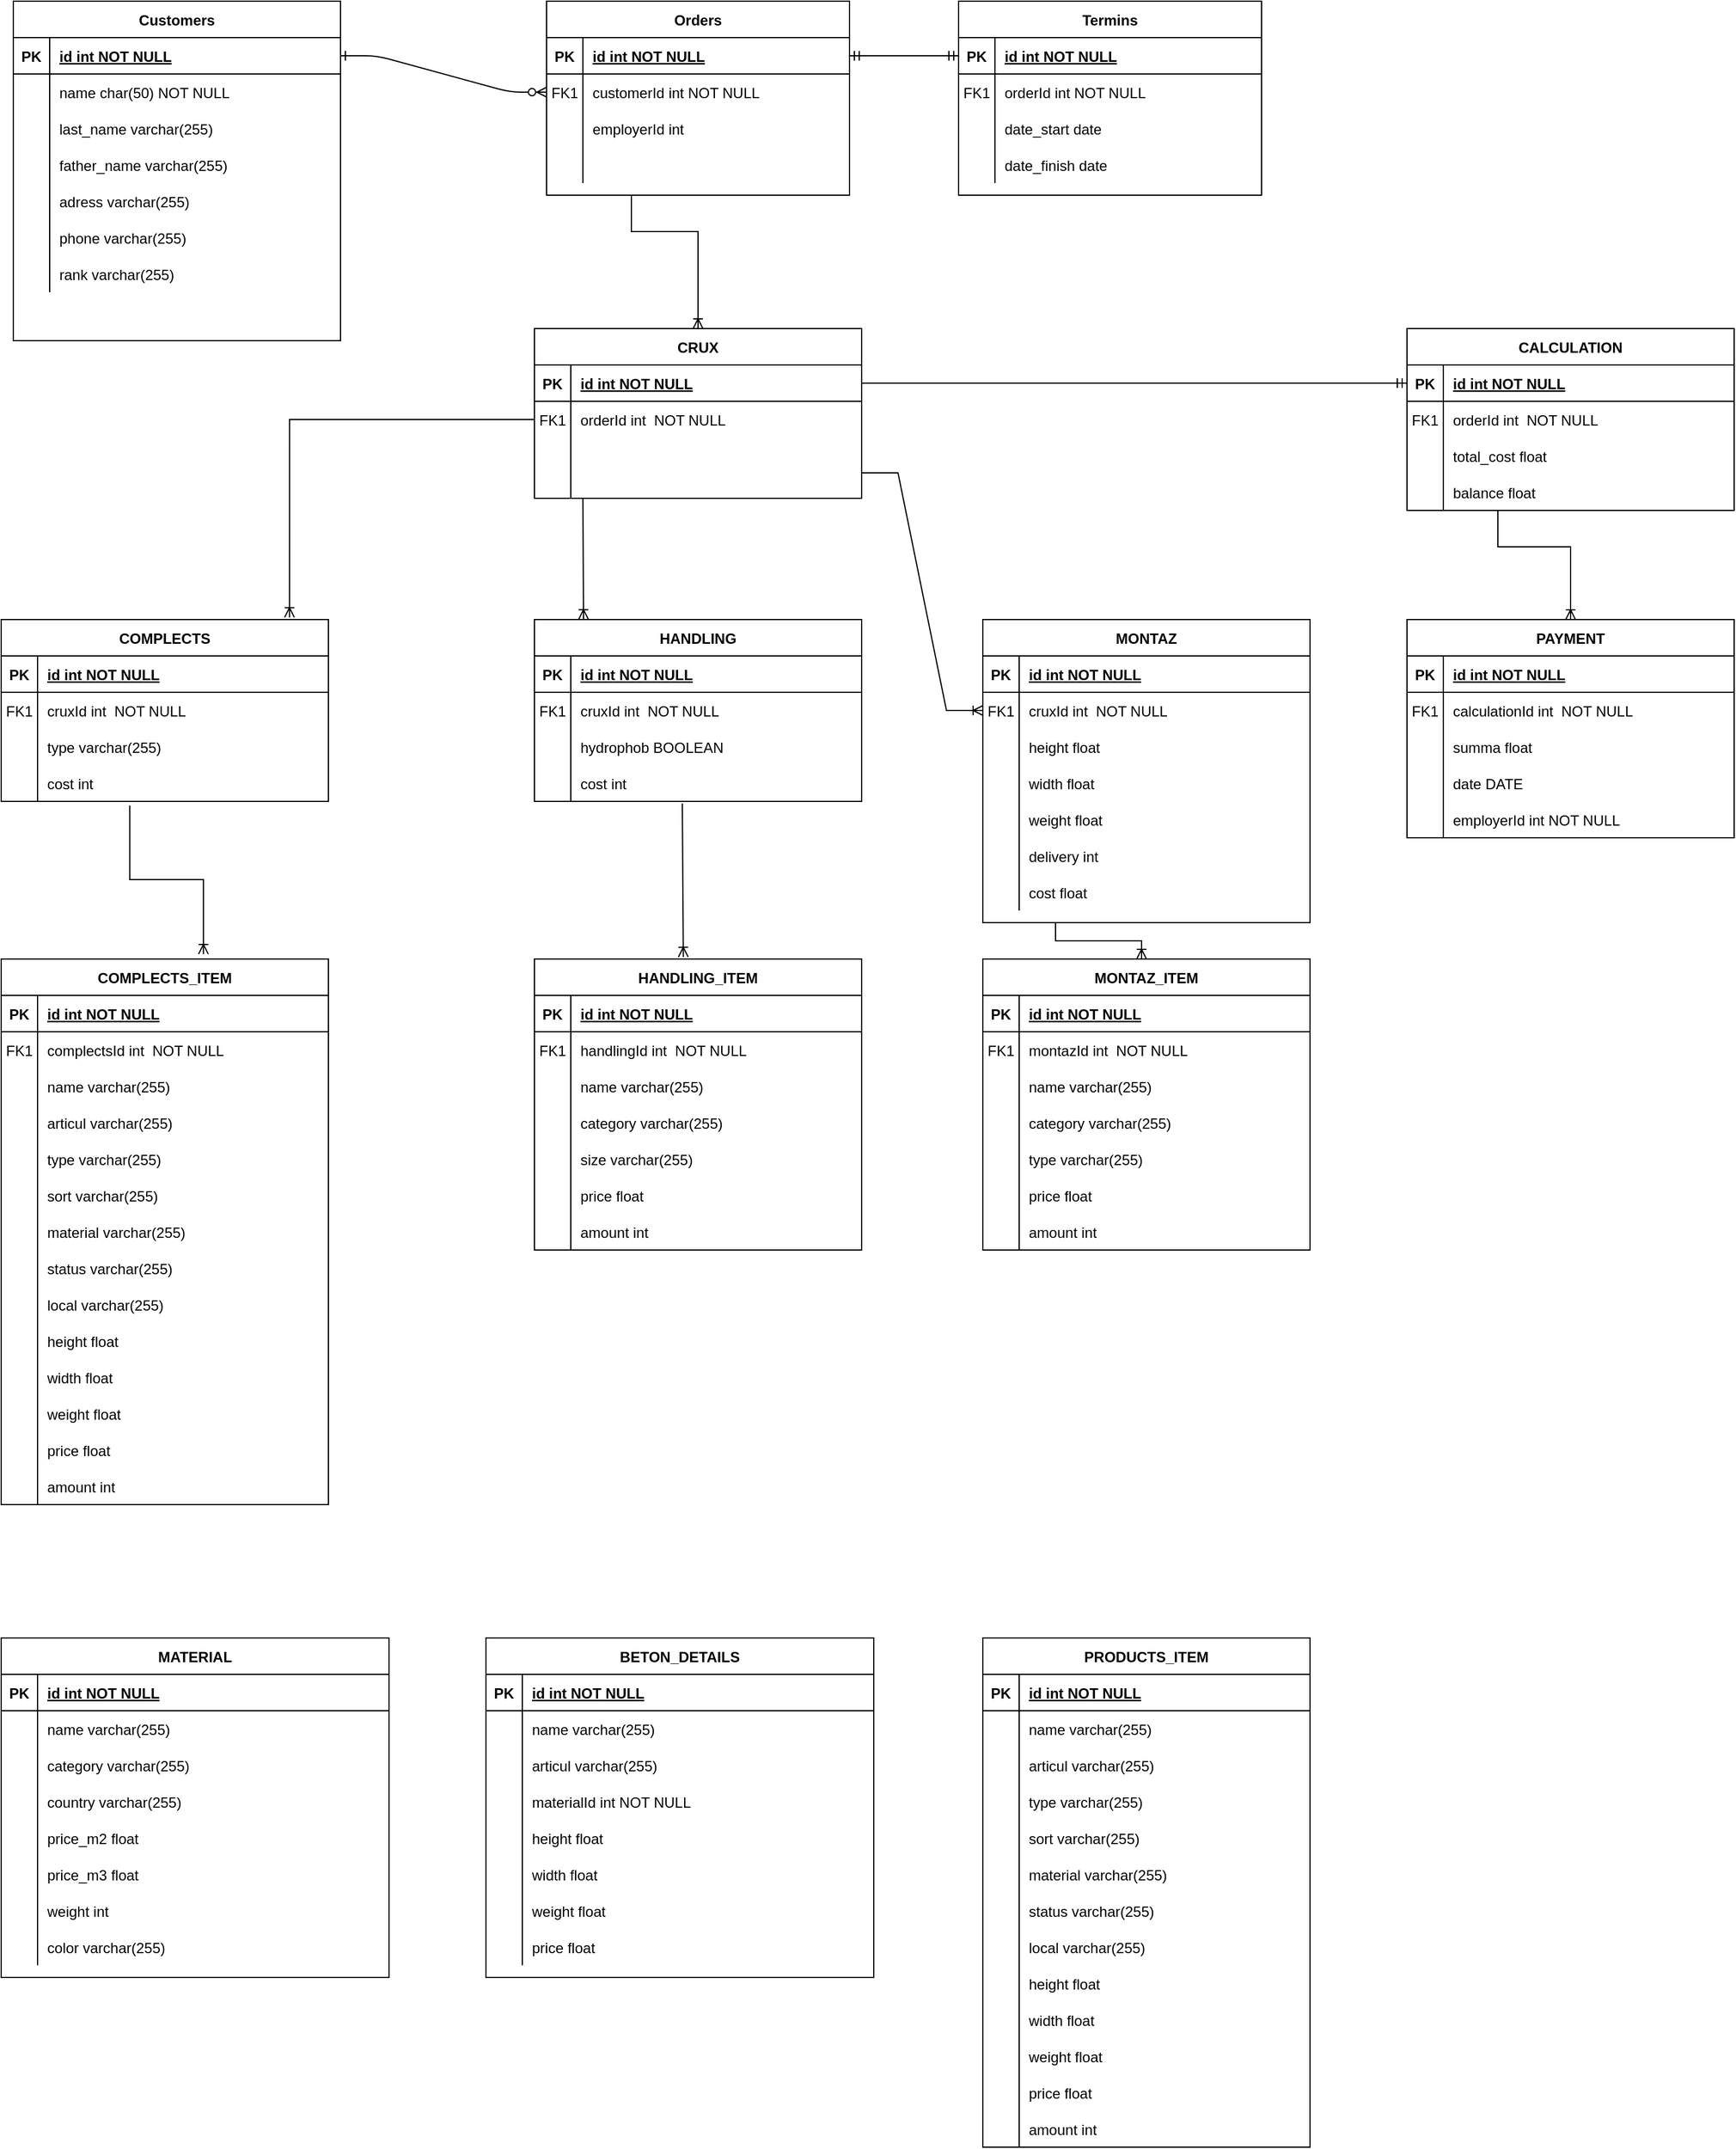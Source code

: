 <mxfile version="15.7.3" type="github" pages="2">
  <diagram id="R2lEEEUBdFMjLlhIrx00" name="Page-1">
    <mxGraphModel dx="1422" dy="727" grid="1" gridSize="10" guides="1" tooltips="1" connect="1" arrows="1" fold="1" page="1" pageScale="1" pageWidth="850" pageHeight="1100" math="0" shadow="0" extFonts="Permanent Marker^https://fonts.googleapis.com/css?family=Permanent+Marker">
      <root>
        <mxCell id="0" />
        <mxCell id="1" parent="0" />
        <mxCell id="C-vyLk0tnHw3VtMMgP7b-1" value="" style="edgeStyle=entityRelationEdgeStyle;endArrow=ERzeroToMany;startArrow=ERone;endFill=1;startFill=0;" parent="1" source="C-vyLk0tnHw3VtMMgP7b-24" target="C-vyLk0tnHw3VtMMgP7b-6" edge="1">
          <mxGeometry width="100" height="100" relative="1" as="geometry">
            <mxPoint x="340" y="720" as="sourcePoint" />
            <mxPoint x="440" y="620" as="targetPoint" />
          </mxGeometry>
        </mxCell>
        <mxCell id="C-vyLk0tnHw3VtMMgP7b-2" value="Orders" style="shape=table;startSize=30;container=1;collapsible=1;childLayout=tableLayout;fixedRows=1;rowLines=0;fontStyle=1;align=center;resizeLast=1;" parent="1" vertex="1">
          <mxGeometry x="490" y="10" width="250" height="160" as="geometry" />
        </mxCell>
        <mxCell id="C-vyLk0tnHw3VtMMgP7b-3" value="" style="shape=partialRectangle;collapsible=0;dropTarget=0;pointerEvents=0;fillColor=none;points=[[0,0.5],[1,0.5]];portConstraint=eastwest;top=0;left=0;right=0;bottom=1;" parent="C-vyLk0tnHw3VtMMgP7b-2" vertex="1">
          <mxGeometry y="30" width="250" height="30" as="geometry" />
        </mxCell>
        <mxCell id="C-vyLk0tnHw3VtMMgP7b-4" value="PK" style="shape=partialRectangle;overflow=hidden;connectable=0;fillColor=none;top=0;left=0;bottom=0;right=0;fontStyle=1;" parent="C-vyLk0tnHw3VtMMgP7b-3" vertex="1">
          <mxGeometry width="30" height="30" as="geometry">
            <mxRectangle width="30" height="30" as="alternateBounds" />
          </mxGeometry>
        </mxCell>
        <mxCell id="C-vyLk0tnHw3VtMMgP7b-5" value="id int NOT NULL " style="shape=partialRectangle;overflow=hidden;connectable=0;fillColor=none;top=0;left=0;bottom=0;right=0;align=left;spacingLeft=6;fontStyle=5;" parent="C-vyLk0tnHw3VtMMgP7b-3" vertex="1">
          <mxGeometry x="30" width="220" height="30" as="geometry">
            <mxRectangle width="220" height="30" as="alternateBounds" />
          </mxGeometry>
        </mxCell>
        <mxCell id="C-vyLk0tnHw3VtMMgP7b-6" value="" style="shape=partialRectangle;collapsible=0;dropTarget=0;pointerEvents=0;fillColor=none;points=[[0,0.5],[1,0.5]];portConstraint=eastwest;top=0;left=0;right=0;bottom=0;" parent="C-vyLk0tnHw3VtMMgP7b-2" vertex="1">
          <mxGeometry y="60" width="250" height="30" as="geometry" />
        </mxCell>
        <mxCell id="C-vyLk0tnHw3VtMMgP7b-7" value="FK1" style="shape=partialRectangle;overflow=hidden;connectable=0;fillColor=none;top=0;left=0;bottom=0;right=0;" parent="C-vyLk0tnHw3VtMMgP7b-6" vertex="1">
          <mxGeometry width="30" height="30" as="geometry">
            <mxRectangle width="30" height="30" as="alternateBounds" />
          </mxGeometry>
        </mxCell>
        <mxCell id="C-vyLk0tnHw3VtMMgP7b-8" value="customerId int NOT NULL" style="shape=partialRectangle;overflow=hidden;connectable=0;fillColor=none;top=0;left=0;bottom=0;right=0;align=left;spacingLeft=6;" parent="C-vyLk0tnHw3VtMMgP7b-6" vertex="1">
          <mxGeometry x="30" width="220" height="30" as="geometry">
            <mxRectangle width="220" height="30" as="alternateBounds" />
          </mxGeometry>
        </mxCell>
        <mxCell id="C-vyLk0tnHw3VtMMgP7b-9" value="" style="shape=partialRectangle;collapsible=0;dropTarget=0;pointerEvents=0;fillColor=none;points=[[0,0.5],[1,0.5]];portConstraint=eastwest;top=0;left=0;right=0;bottom=0;" parent="C-vyLk0tnHw3VtMMgP7b-2" vertex="1">
          <mxGeometry y="90" width="250" height="30" as="geometry" />
        </mxCell>
        <mxCell id="C-vyLk0tnHw3VtMMgP7b-10" value="" style="shape=partialRectangle;overflow=hidden;connectable=0;fillColor=none;top=0;left=0;bottom=0;right=0;" parent="C-vyLk0tnHw3VtMMgP7b-9" vertex="1">
          <mxGeometry width="30" height="30" as="geometry">
            <mxRectangle width="30" height="30" as="alternateBounds" />
          </mxGeometry>
        </mxCell>
        <mxCell id="C-vyLk0tnHw3VtMMgP7b-11" value="employerId int" style="shape=partialRectangle;overflow=hidden;connectable=0;fillColor=none;top=0;left=0;bottom=0;right=0;align=left;spacingLeft=6;" parent="C-vyLk0tnHw3VtMMgP7b-9" vertex="1">
          <mxGeometry x="30" width="220" height="30" as="geometry">
            <mxRectangle width="220" height="30" as="alternateBounds" />
          </mxGeometry>
        </mxCell>
        <mxCell id="oDOmuxAlrrB1_HJ2phbw-48" value="" style="shape=partialRectangle;collapsible=0;dropTarget=0;pointerEvents=0;fillColor=none;points=[[0,0.5],[1,0.5]];portConstraint=eastwest;top=0;left=0;right=0;bottom=0;" parent="C-vyLk0tnHw3VtMMgP7b-2" vertex="1">
          <mxGeometry y="120" width="250" height="30" as="geometry" />
        </mxCell>
        <mxCell id="oDOmuxAlrrB1_HJ2phbw-49" value="" style="shape=partialRectangle;overflow=hidden;connectable=0;fillColor=none;top=0;left=0;bottom=0;right=0;" parent="oDOmuxAlrrB1_HJ2phbw-48" vertex="1">
          <mxGeometry width="30" height="30" as="geometry">
            <mxRectangle width="30" height="30" as="alternateBounds" />
          </mxGeometry>
        </mxCell>
        <mxCell id="oDOmuxAlrrB1_HJ2phbw-50" value="" style="shape=partialRectangle;overflow=hidden;connectable=0;fillColor=none;top=0;left=0;bottom=0;right=0;align=left;spacingLeft=6;" parent="oDOmuxAlrrB1_HJ2phbw-48" vertex="1">
          <mxGeometry x="30" width="220" height="30" as="geometry">
            <mxRectangle width="220" height="30" as="alternateBounds" />
          </mxGeometry>
        </mxCell>
        <mxCell id="C-vyLk0tnHw3VtMMgP7b-13" value="Termins" style="shape=table;startSize=30;container=1;collapsible=1;childLayout=tableLayout;fixedRows=1;rowLines=0;fontStyle=1;align=center;resizeLast=1;" parent="1" vertex="1">
          <mxGeometry x="830" y="10" width="250" height="160" as="geometry" />
        </mxCell>
        <mxCell id="C-vyLk0tnHw3VtMMgP7b-14" value="" style="shape=partialRectangle;collapsible=0;dropTarget=0;pointerEvents=0;fillColor=none;points=[[0,0.5],[1,0.5]];portConstraint=eastwest;top=0;left=0;right=0;bottom=1;" parent="C-vyLk0tnHw3VtMMgP7b-13" vertex="1">
          <mxGeometry y="30" width="250" height="30" as="geometry" />
        </mxCell>
        <mxCell id="C-vyLk0tnHw3VtMMgP7b-15" value="PK" style="shape=partialRectangle;overflow=hidden;connectable=0;fillColor=none;top=0;left=0;bottom=0;right=0;fontStyle=1;" parent="C-vyLk0tnHw3VtMMgP7b-14" vertex="1">
          <mxGeometry width="30" height="30" as="geometry">
            <mxRectangle width="30" height="30" as="alternateBounds" />
          </mxGeometry>
        </mxCell>
        <mxCell id="C-vyLk0tnHw3VtMMgP7b-16" value="id int NOT NULL " style="shape=partialRectangle;overflow=hidden;connectable=0;fillColor=none;top=0;left=0;bottom=0;right=0;align=left;spacingLeft=6;fontStyle=5;" parent="C-vyLk0tnHw3VtMMgP7b-14" vertex="1">
          <mxGeometry x="30" width="220" height="30" as="geometry">
            <mxRectangle width="220" height="30" as="alternateBounds" />
          </mxGeometry>
        </mxCell>
        <mxCell id="C-vyLk0tnHw3VtMMgP7b-17" value="" style="shape=partialRectangle;collapsible=0;dropTarget=0;pointerEvents=0;fillColor=none;points=[[0,0.5],[1,0.5]];portConstraint=eastwest;top=0;left=0;right=0;bottom=0;" parent="C-vyLk0tnHw3VtMMgP7b-13" vertex="1">
          <mxGeometry y="60" width="250" height="30" as="geometry" />
        </mxCell>
        <mxCell id="C-vyLk0tnHw3VtMMgP7b-18" value="FK1" style="shape=partialRectangle;overflow=hidden;connectable=0;fillColor=none;top=0;left=0;bottom=0;right=0;" parent="C-vyLk0tnHw3VtMMgP7b-17" vertex="1">
          <mxGeometry width="30" height="30" as="geometry">
            <mxRectangle width="30" height="30" as="alternateBounds" />
          </mxGeometry>
        </mxCell>
        <mxCell id="C-vyLk0tnHw3VtMMgP7b-19" value="orderId int NOT NULL" style="shape=partialRectangle;overflow=hidden;connectable=0;fillColor=none;top=0;left=0;bottom=0;right=0;align=left;spacingLeft=6;" parent="C-vyLk0tnHw3VtMMgP7b-17" vertex="1">
          <mxGeometry x="30" width="220" height="30" as="geometry">
            <mxRectangle width="220" height="30" as="alternateBounds" />
          </mxGeometry>
        </mxCell>
        <mxCell id="C-vyLk0tnHw3VtMMgP7b-20" value="" style="shape=partialRectangle;collapsible=0;dropTarget=0;pointerEvents=0;fillColor=none;points=[[0,0.5],[1,0.5]];portConstraint=eastwest;top=0;left=0;right=0;bottom=0;" parent="C-vyLk0tnHw3VtMMgP7b-13" vertex="1">
          <mxGeometry y="90" width="250" height="30" as="geometry" />
        </mxCell>
        <mxCell id="C-vyLk0tnHw3VtMMgP7b-21" value="" style="shape=partialRectangle;overflow=hidden;connectable=0;fillColor=none;top=0;left=0;bottom=0;right=0;" parent="C-vyLk0tnHw3VtMMgP7b-20" vertex="1">
          <mxGeometry width="30" height="30" as="geometry">
            <mxRectangle width="30" height="30" as="alternateBounds" />
          </mxGeometry>
        </mxCell>
        <mxCell id="C-vyLk0tnHw3VtMMgP7b-22" value="date_start date " style="shape=partialRectangle;overflow=hidden;connectable=0;fillColor=none;top=0;left=0;bottom=0;right=0;align=left;spacingLeft=6;" parent="C-vyLk0tnHw3VtMMgP7b-20" vertex="1">
          <mxGeometry x="30" width="220" height="30" as="geometry">
            <mxRectangle width="220" height="30" as="alternateBounds" />
          </mxGeometry>
        </mxCell>
        <mxCell id="oDOmuxAlrrB1_HJ2phbw-51" value="" style="shape=partialRectangle;collapsible=0;dropTarget=0;pointerEvents=0;fillColor=none;points=[[0,0.5],[1,0.5]];portConstraint=eastwest;top=0;left=0;right=0;bottom=0;" parent="C-vyLk0tnHw3VtMMgP7b-13" vertex="1">
          <mxGeometry y="120" width="250" height="30" as="geometry" />
        </mxCell>
        <mxCell id="oDOmuxAlrrB1_HJ2phbw-52" value="" style="shape=partialRectangle;overflow=hidden;connectable=0;fillColor=none;top=0;left=0;bottom=0;right=0;" parent="oDOmuxAlrrB1_HJ2phbw-51" vertex="1">
          <mxGeometry width="30" height="30" as="geometry">
            <mxRectangle width="30" height="30" as="alternateBounds" />
          </mxGeometry>
        </mxCell>
        <mxCell id="oDOmuxAlrrB1_HJ2phbw-53" value="date_finish date" style="shape=partialRectangle;overflow=hidden;connectable=0;fillColor=none;top=0;left=0;bottom=0;right=0;align=left;spacingLeft=6;" parent="oDOmuxAlrrB1_HJ2phbw-51" vertex="1">
          <mxGeometry x="30" width="220" height="30" as="geometry">
            <mxRectangle width="220" height="30" as="alternateBounds" />
          </mxGeometry>
        </mxCell>
        <mxCell id="C-vyLk0tnHw3VtMMgP7b-23" value="Customers" style="shape=table;startSize=30;container=1;collapsible=1;childLayout=tableLayout;fixedRows=1;rowLines=0;fontStyle=1;align=center;resizeLast=1;" parent="1" vertex="1">
          <mxGeometry x="50" y="10" width="270" height="280" as="geometry" />
        </mxCell>
        <mxCell id="C-vyLk0tnHw3VtMMgP7b-24" value="" style="shape=partialRectangle;collapsible=0;dropTarget=0;pointerEvents=0;fillColor=none;points=[[0,0.5],[1,0.5]];portConstraint=eastwest;top=0;left=0;right=0;bottom=1;" parent="C-vyLk0tnHw3VtMMgP7b-23" vertex="1">
          <mxGeometry y="30" width="270" height="30" as="geometry" />
        </mxCell>
        <mxCell id="C-vyLk0tnHw3VtMMgP7b-25" value="PK" style="shape=partialRectangle;overflow=hidden;connectable=0;fillColor=none;top=0;left=0;bottom=0;right=0;fontStyle=1;" parent="C-vyLk0tnHw3VtMMgP7b-24" vertex="1">
          <mxGeometry width="30" height="30" as="geometry">
            <mxRectangle width="30" height="30" as="alternateBounds" />
          </mxGeometry>
        </mxCell>
        <mxCell id="C-vyLk0tnHw3VtMMgP7b-26" value="id int NOT NULL " style="shape=partialRectangle;overflow=hidden;connectable=0;fillColor=none;top=0;left=0;bottom=0;right=0;align=left;spacingLeft=6;fontStyle=5;" parent="C-vyLk0tnHw3VtMMgP7b-24" vertex="1">
          <mxGeometry x="30" width="240" height="30" as="geometry">
            <mxRectangle width="240" height="30" as="alternateBounds" />
          </mxGeometry>
        </mxCell>
        <mxCell id="C-vyLk0tnHw3VtMMgP7b-27" value="" style="shape=partialRectangle;collapsible=0;dropTarget=0;pointerEvents=0;fillColor=none;points=[[0,0.5],[1,0.5]];portConstraint=eastwest;top=0;left=0;right=0;bottom=0;" parent="C-vyLk0tnHw3VtMMgP7b-23" vertex="1">
          <mxGeometry y="60" width="270" height="30" as="geometry" />
        </mxCell>
        <mxCell id="C-vyLk0tnHw3VtMMgP7b-28" value="" style="shape=partialRectangle;overflow=hidden;connectable=0;fillColor=none;top=0;left=0;bottom=0;right=0;" parent="C-vyLk0tnHw3VtMMgP7b-27" vertex="1">
          <mxGeometry width="30" height="30" as="geometry">
            <mxRectangle width="30" height="30" as="alternateBounds" />
          </mxGeometry>
        </mxCell>
        <mxCell id="C-vyLk0tnHw3VtMMgP7b-29" value="name char(50) NOT NULL" style="shape=partialRectangle;overflow=hidden;connectable=0;fillColor=none;top=0;left=0;bottom=0;right=0;align=left;spacingLeft=6;" parent="C-vyLk0tnHw3VtMMgP7b-27" vertex="1">
          <mxGeometry x="30" width="240" height="30" as="geometry">
            <mxRectangle width="240" height="30" as="alternateBounds" />
          </mxGeometry>
        </mxCell>
        <mxCell id="oDOmuxAlrrB1_HJ2phbw-11" value="" style="shape=partialRectangle;collapsible=0;dropTarget=0;pointerEvents=0;fillColor=none;points=[[0,0.5],[1,0.5]];portConstraint=eastwest;top=0;left=0;right=0;bottom=0;" parent="C-vyLk0tnHw3VtMMgP7b-23" vertex="1">
          <mxGeometry y="90" width="270" height="30" as="geometry" />
        </mxCell>
        <mxCell id="oDOmuxAlrrB1_HJ2phbw-12" value="" style="shape=partialRectangle;overflow=hidden;connectable=0;fillColor=none;top=0;left=0;bottom=0;right=0;" parent="oDOmuxAlrrB1_HJ2phbw-11" vertex="1">
          <mxGeometry width="30" height="30" as="geometry">
            <mxRectangle width="30" height="30" as="alternateBounds" />
          </mxGeometry>
        </mxCell>
        <mxCell id="oDOmuxAlrrB1_HJ2phbw-13" value="last_name varchar(255) " style="shape=partialRectangle;overflow=hidden;connectable=0;fillColor=none;top=0;left=0;bottom=0;right=0;align=left;spacingLeft=6;" parent="oDOmuxAlrrB1_HJ2phbw-11" vertex="1">
          <mxGeometry x="30" width="240" height="30" as="geometry">
            <mxRectangle width="240" height="30" as="alternateBounds" />
          </mxGeometry>
        </mxCell>
        <mxCell id="oDOmuxAlrrB1_HJ2phbw-14" value="" style="shape=partialRectangle;collapsible=0;dropTarget=0;pointerEvents=0;fillColor=none;points=[[0,0.5],[1,0.5]];portConstraint=eastwest;top=0;left=0;right=0;bottom=0;" parent="C-vyLk0tnHw3VtMMgP7b-23" vertex="1">
          <mxGeometry y="120" width="270" height="30" as="geometry" />
        </mxCell>
        <mxCell id="oDOmuxAlrrB1_HJ2phbw-15" value="" style="shape=partialRectangle;overflow=hidden;connectable=0;fillColor=none;top=0;left=0;bottom=0;right=0;" parent="oDOmuxAlrrB1_HJ2phbw-14" vertex="1">
          <mxGeometry width="30" height="30" as="geometry">
            <mxRectangle width="30" height="30" as="alternateBounds" />
          </mxGeometry>
        </mxCell>
        <mxCell id="oDOmuxAlrrB1_HJ2phbw-16" value="father_name varchar(255) " style="shape=partialRectangle;overflow=hidden;connectable=0;fillColor=none;top=0;left=0;bottom=0;right=0;align=left;spacingLeft=6;" parent="oDOmuxAlrrB1_HJ2phbw-14" vertex="1">
          <mxGeometry x="30" width="240" height="30" as="geometry">
            <mxRectangle width="240" height="30" as="alternateBounds" />
          </mxGeometry>
        </mxCell>
        <mxCell id="oDOmuxAlrrB1_HJ2phbw-17" value="" style="shape=partialRectangle;collapsible=0;dropTarget=0;pointerEvents=0;fillColor=none;points=[[0,0.5],[1,0.5]];portConstraint=eastwest;top=0;left=0;right=0;bottom=0;" parent="C-vyLk0tnHw3VtMMgP7b-23" vertex="1">
          <mxGeometry y="150" width="270" height="30" as="geometry" />
        </mxCell>
        <mxCell id="oDOmuxAlrrB1_HJ2phbw-18" value="" style="shape=partialRectangle;overflow=hidden;connectable=0;fillColor=none;top=0;left=0;bottom=0;right=0;" parent="oDOmuxAlrrB1_HJ2phbw-17" vertex="1">
          <mxGeometry width="30" height="30" as="geometry">
            <mxRectangle width="30" height="30" as="alternateBounds" />
          </mxGeometry>
        </mxCell>
        <mxCell id="oDOmuxAlrrB1_HJ2phbw-19" value="adress varchar(255)" style="shape=partialRectangle;overflow=hidden;connectable=0;fillColor=none;top=0;left=0;bottom=0;right=0;align=left;spacingLeft=6;" parent="oDOmuxAlrrB1_HJ2phbw-17" vertex="1">
          <mxGeometry x="30" width="240" height="30" as="geometry">
            <mxRectangle width="240" height="30" as="alternateBounds" />
          </mxGeometry>
        </mxCell>
        <mxCell id="oDOmuxAlrrB1_HJ2phbw-20" value="" style="shape=partialRectangle;collapsible=0;dropTarget=0;pointerEvents=0;fillColor=none;points=[[0,0.5],[1,0.5]];portConstraint=eastwest;top=0;left=0;right=0;bottom=0;" parent="C-vyLk0tnHw3VtMMgP7b-23" vertex="1">
          <mxGeometry y="180" width="270" height="30" as="geometry" />
        </mxCell>
        <mxCell id="oDOmuxAlrrB1_HJ2phbw-21" value="" style="shape=partialRectangle;overflow=hidden;connectable=0;fillColor=none;top=0;left=0;bottom=0;right=0;" parent="oDOmuxAlrrB1_HJ2phbw-20" vertex="1">
          <mxGeometry width="30" height="30" as="geometry">
            <mxRectangle width="30" height="30" as="alternateBounds" />
          </mxGeometry>
        </mxCell>
        <mxCell id="oDOmuxAlrrB1_HJ2phbw-22" value="phone varchar(255)" style="shape=partialRectangle;overflow=hidden;connectable=0;fillColor=none;top=0;left=0;bottom=0;right=0;align=left;spacingLeft=6;" parent="oDOmuxAlrrB1_HJ2phbw-20" vertex="1">
          <mxGeometry x="30" width="240" height="30" as="geometry">
            <mxRectangle width="240" height="30" as="alternateBounds" />
          </mxGeometry>
        </mxCell>
        <mxCell id="oDOmuxAlrrB1_HJ2phbw-23" value="" style="shape=partialRectangle;collapsible=0;dropTarget=0;pointerEvents=0;fillColor=none;points=[[0,0.5],[1,0.5]];portConstraint=eastwest;top=0;left=0;right=0;bottom=0;" parent="C-vyLk0tnHw3VtMMgP7b-23" vertex="1">
          <mxGeometry y="210" width="270" height="30" as="geometry" />
        </mxCell>
        <mxCell id="oDOmuxAlrrB1_HJ2phbw-24" value="" style="shape=partialRectangle;overflow=hidden;connectable=0;fillColor=none;top=0;left=0;bottom=0;right=0;" parent="oDOmuxAlrrB1_HJ2phbw-23" vertex="1">
          <mxGeometry width="30" height="30" as="geometry">
            <mxRectangle width="30" height="30" as="alternateBounds" />
          </mxGeometry>
        </mxCell>
        <mxCell id="oDOmuxAlrrB1_HJ2phbw-25" value="rank varchar(255)" style="shape=partialRectangle;overflow=hidden;connectable=0;fillColor=none;top=0;left=0;bottom=0;right=0;align=left;spacingLeft=6;" parent="oDOmuxAlrrB1_HJ2phbw-23" vertex="1">
          <mxGeometry x="30" width="240" height="30" as="geometry">
            <mxRectangle width="240" height="30" as="alternateBounds" />
          </mxGeometry>
        </mxCell>
        <mxCell id="oDOmuxAlrrB1_HJ2phbw-26" value="CRUX" style="shape=table;startSize=30;container=1;collapsible=1;childLayout=tableLayout;fixedRows=1;rowLines=0;fontStyle=1;align=center;resizeLast=1;" parent="1" vertex="1">
          <mxGeometry x="480" y="280" width="270" height="140" as="geometry" />
        </mxCell>
        <mxCell id="oDOmuxAlrrB1_HJ2phbw-27" value="" style="shape=partialRectangle;collapsible=0;dropTarget=0;pointerEvents=0;fillColor=none;points=[[0,0.5],[1,0.5]];portConstraint=eastwest;top=0;left=0;right=0;bottom=1;" parent="oDOmuxAlrrB1_HJ2phbw-26" vertex="1">
          <mxGeometry y="30" width="270" height="30" as="geometry" />
        </mxCell>
        <mxCell id="oDOmuxAlrrB1_HJ2phbw-28" value="PK" style="shape=partialRectangle;overflow=hidden;connectable=0;fillColor=none;top=0;left=0;bottom=0;right=0;fontStyle=1;" parent="oDOmuxAlrrB1_HJ2phbw-27" vertex="1">
          <mxGeometry width="30" height="30" as="geometry">
            <mxRectangle width="30" height="30" as="alternateBounds" />
          </mxGeometry>
        </mxCell>
        <mxCell id="oDOmuxAlrrB1_HJ2phbw-29" value="id int NOT NULL " style="shape=partialRectangle;overflow=hidden;connectable=0;fillColor=none;top=0;left=0;bottom=0;right=0;align=left;spacingLeft=6;fontStyle=5;" parent="oDOmuxAlrrB1_HJ2phbw-27" vertex="1">
          <mxGeometry x="30" width="240" height="30" as="geometry">
            <mxRectangle width="240" height="30" as="alternateBounds" />
          </mxGeometry>
        </mxCell>
        <mxCell id="oDOmuxAlrrB1_HJ2phbw-30" value="" style="shape=partialRectangle;collapsible=0;dropTarget=0;pointerEvents=0;fillColor=none;points=[[0,0.5],[1,0.5]];portConstraint=eastwest;top=0;left=0;right=0;bottom=0;" parent="oDOmuxAlrrB1_HJ2phbw-26" vertex="1">
          <mxGeometry y="60" width="270" height="30" as="geometry" />
        </mxCell>
        <mxCell id="oDOmuxAlrrB1_HJ2phbw-31" value="FK1" style="shape=partialRectangle;overflow=hidden;connectable=0;fillColor=none;top=0;left=0;bottom=0;right=0;" parent="oDOmuxAlrrB1_HJ2phbw-30" vertex="1">
          <mxGeometry width="30" height="30" as="geometry">
            <mxRectangle width="30" height="30" as="alternateBounds" />
          </mxGeometry>
        </mxCell>
        <mxCell id="oDOmuxAlrrB1_HJ2phbw-32" value="orderId int  NOT NULL" style="shape=partialRectangle;overflow=hidden;connectable=0;fillColor=none;top=0;left=0;bottom=0;right=0;align=left;spacingLeft=6;" parent="oDOmuxAlrrB1_HJ2phbw-30" vertex="1">
          <mxGeometry x="30" width="240" height="30" as="geometry">
            <mxRectangle width="240" height="30" as="alternateBounds" />
          </mxGeometry>
        </mxCell>
        <mxCell id="oDOmuxAlrrB1_HJ2phbw-42" value="" style="shape=partialRectangle;collapsible=0;dropTarget=0;pointerEvents=0;fillColor=none;points=[[0,0.5],[1,0.5]];portConstraint=eastwest;top=0;left=0;right=0;bottom=0;" parent="oDOmuxAlrrB1_HJ2phbw-26" vertex="1">
          <mxGeometry y="90" width="270" height="30" as="geometry" />
        </mxCell>
        <mxCell id="oDOmuxAlrrB1_HJ2phbw-43" value="" style="shape=partialRectangle;overflow=hidden;connectable=0;fillColor=none;top=0;left=0;bottom=0;right=0;" parent="oDOmuxAlrrB1_HJ2phbw-42" vertex="1">
          <mxGeometry width="30" height="30" as="geometry">
            <mxRectangle width="30" height="30" as="alternateBounds" />
          </mxGeometry>
        </mxCell>
        <mxCell id="oDOmuxAlrrB1_HJ2phbw-44" value="" style="shape=partialRectangle;overflow=hidden;connectable=0;fillColor=none;top=0;left=0;bottom=0;right=0;align=left;spacingLeft=6;" parent="oDOmuxAlrrB1_HJ2phbw-42" vertex="1">
          <mxGeometry x="30" width="240" height="30" as="geometry">
            <mxRectangle width="240" height="30" as="alternateBounds" />
          </mxGeometry>
        </mxCell>
        <mxCell id="oDOmuxAlrrB1_HJ2phbw-45" value="" style="shape=partialRectangle;collapsible=0;dropTarget=0;pointerEvents=0;fillColor=none;points=[[0,0.5],[1,0.5]];portConstraint=eastwest;top=0;left=0;right=0;bottom=0;" parent="oDOmuxAlrrB1_HJ2phbw-26" vertex="1">
          <mxGeometry y="120" width="270" height="20" as="geometry" />
        </mxCell>
        <mxCell id="oDOmuxAlrrB1_HJ2phbw-46" value="" style="shape=partialRectangle;overflow=hidden;connectable=0;fillColor=none;top=0;left=0;bottom=0;right=0;" parent="oDOmuxAlrrB1_HJ2phbw-45" vertex="1">
          <mxGeometry width="30" height="20" as="geometry">
            <mxRectangle width="30" height="20" as="alternateBounds" />
          </mxGeometry>
        </mxCell>
        <mxCell id="oDOmuxAlrrB1_HJ2phbw-47" value="" style="shape=partialRectangle;overflow=hidden;connectable=0;fillColor=none;top=0;left=0;bottom=0;right=0;align=left;spacingLeft=6;" parent="oDOmuxAlrrB1_HJ2phbw-45" vertex="1">
          <mxGeometry x="30" width="240" height="20" as="geometry">
            <mxRectangle width="240" height="20" as="alternateBounds" />
          </mxGeometry>
        </mxCell>
        <mxCell id="oDOmuxAlrrB1_HJ2phbw-54" value="" style="edgeStyle=entityRelationEdgeStyle;fontSize=12;html=1;endArrow=ERmandOne;startArrow=ERmandOne;rounded=0;entryX=0;entryY=0.5;entryDx=0;entryDy=0;exitX=1;exitY=0.5;exitDx=0;exitDy=0;" parent="1" source="C-vyLk0tnHw3VtMMgP7b-3" target="C-vyLk0tnHw3VtMMgP7b-14" edge="1">
          <mxGeometry width="100" height="100" relative="1" as="geometry">
            <mxPoint x="740" y="130" as="sourcePoint" />
            <mxPoint x="830" y="30" as="targetPoint" />
          </mxGeometry>
        </mxCell>
        <mxCell id="aTGt4m8425BB8MpP4lzM-1" value="COMPLECTS" style="shape=table;startSize=30;container=1;collapsible=1;childLayout=tableLayout;fixedRows=1;rowLines=0;fontStyle=1;align=center;resizeLast=1;" parent="1" vertex="1">
          <mxGeometry x="40" y="520" width="270" height="150" as="geometry" />
        </mxCell>
        <mxCell id="aTGt4m8425BB8MpP4lzM-2" value="" style="shape=partialRectangle;collapsible=0;dropTarget=0;pointerEvents=0;fillColor=none;points=[[0,0.5],[1,0.5]];portConstraint=eastwest;top=0;left=0;right=0;bottom=1;" parent="aTGt4m8425BB8MpP4lzM-1" vertex="1">
          <mxGeometry y="30" width="270" height="30" as="geometry" />
        </mxCell>
        <mxCell id="aTGt4m8425BB8MpP4lzM-3" value="PK" style="shape=partialRectangle;overflow=hidden;connectable=0;fillColor=none;top=0;left=0;bottom=0;right=0;fontStyle=1;" parent="aTGt4m8425BB8MpP4lzM-2" vertex="1">
          <mxGeometry width="30" height="30" as="geometry">
            <mxRectangle width="30" height="30" as="alternateBounds" />
          </mxGeometry>
        </mxCell>
        <mxCell id="aTGt4m8425BB8MpP4lzM-4" value="id int NOT NULL " style="shape=partialRectangle;overflow=hidden;connectable=0;fillColor=none;top=0;left=0;bottom=0;right=0;align=left;spacingLeft=6;fontStyle=5;" parent="aTGt4m8425BB8MpP4lzM-2" vertex="1">
          <mxGeometry x="30" width="240" height="30" as="geometry">
            <mxRectangle width="240" height="30" as="alternateBounds" />
          </mxGeometry>
        </mxCell>
        <mxCell id="aTGt4m8425BB8MpP4lzM-5" value="" style="shape=partialRectangle;collapsible=0;dropTarget=0;pointerEvents=0;fillColor=none;points=[[0,0.5],[1,0.5]];portConstraint=eastwest;top=0;left=0;right=0;bottom=0;" parent="aTGt4m8425BB8MpP4lzM-1" vertex="1">
          <mxGeometry y="60" width="270" height="30" as="geometry" />
        </mxCell>
        <mxCell id="aTGt4m8425BB8MpP4lzM-6" value="FK1" style="shape=partialRectangle;overflow=hidden;connectable=0;fillColor=none;top=0;left=0;bottom=0;right=0;" parent="aTGt4m8425BB8MpP4lzM-5" vertex="1">
          <mxGeometry width="30" height="30" as="geometry">
            <mxRectangle width="30" height="30" as="alternateBounds" />
          </mxGeometry>
        </mxCell>
        <mxCell id="aTGt4m8425BB8MpP4lzM-7" value="cruxId int  NOT NULL" style="shape=partialRectangle;overflow=hidden;connectable=0;fillColor=none;top=0;left=0;bottom=0;right=0;align=left;spacingLeft=6;" parent="aTGt4m8425BB8MpP4lzM-5" vertex="1">
          <mxGeometry x="30" width="240" height="30" as="geometry">
            <mxRectangle width="240" height="30" as="alternateBounds" />
          </mxGeometry>
        </mxCell>
        <mxCell id="aTGt4m8425BB8MpP4lzM-8" value="" style="shape=partialRectangle;collapsible=0;dropTarget=0;pointerEvents=0;fillColor=none;points=[[0,0.5],[1,0.5]];portConstraint=eastwest;top=0;left=0;right=0;bottom=0;" parent="aTGt4m8425BB8MpP4lzM-1" vertex="1">
          <mxGeometry y="90" width="270" height="30" as="geometry" />
        </mxCell>
        <mxCell id="aTGt4m8425BB8MpP4lzM-9" value="" style="shape=partialRectangle;overflow=hidden;connectable=0;fillColor=none;top=0;left=0;bottom=0;right=0;" parent="aTGt4m8425BB8MpP4lzM-8" vertex="1">
          <mxGeometry width="30" height="30" as="geometry">
            <mxRectangle width="30" height="30" as="alternateBounds" />
          </mxGeometry>
        </mxCell>
        <mxCell id="aTGt4m8425BB8MpP4lzM-10" value="type varchar(255)" style="shape=partialRectangle;overflow=hidden;connectable=0;fillColor=none;top=0;left=0;bottom=0;right=0;align=left;spacingLeft=6;" parent="aTGt4m8425BB8MpP4lzM-8" vertex="1">
          <mxGeometry x="30" width="240" height="30" as="geometry">
            <mxRectangle width="240" height="30" as="alternateBounds" />
          </mxGeometry>
        </mxCell>
        <mxCell id="aTGt4m8425BB8MpP4lzM-11" value="" style="shape=partialRectangle;collapsible=0;dropTarget=0;pointerEvents=0;fillColor=none;points=[[0,0.5],[1,0.5]];portConstraint=eastwest;top=0;left=0;right=0;bottom=0;" parent="aTGt4m8425BB8MpP4lzM-1" vertex="1">
          <mxGeometry y="120" width="270" height="30" as="geometry" />
        </mxCell>
        <mxCell id="aTGt4m8425BB8MpP4lzM-12" value="" style="shape=partialRectangle;overflow=hidden;connectable=0;fillColor=none;top=0;left=0;bottom=0;right=0;" parent="aTGt4m8425BB8MpP4lzM-11" vertex="1">
          <mxGeometry width="30" height="30" as="geometry">
            <mxRectangle width="30" height="30" as="alternateBounds" />
          </mxGeometry>
        </mxCell>
        <mxCell id="aTGt4m8425BB8MpP4lzM-13" value="cost int" style="shape=partialRectangle;overflow=hidden;connectable=0;fillColor=none;top=0;left=0;bottom=0;right=0;align=left;spacingLeft=6;" parent="aTGt4m8425BB8MpP4lzM-11" vertex="1">
          <mxGeometry x="30" width="240" height="30" as="geometry">
            <mxRectangle width="240" height="30" as="alternateBounds" />
          </mxGeometry>
        </mxCell>
        <mxCell id="aTGt4m8425BB8MpP4lzM-14" value="HANDLING" style="shape=table;startSize=30;container=1;collapsible=1;childLayout=tableLayout;fixedRows=1;rowLines=0;fontStyle=1;align=center;resizeLast=1;" parent="1" vertex="1">
          <mxGeometry x="480" y="520" width="270" height="150" as="geometry" />
        </mxCell>
        <mxCell id="aTGt4m8425BB8MpP4lzM-15" value="" style="shape=partialRectangle;collapsible=0;dropTarget=0;pointerEvents=0;fillColor=none;points=[[0,0.5],[1,0.5]];portConstraint=eastwest;top=0;left=0;right=0;bottom=1;" parent="aTGt4m8425BB8MpP4lzM-14" vertex="1">
          <mxGeometry y="30" width="270" height="30" as="geometry" />
        </mxCell>
        <mxCell id="aTGt4m8425BB8MpP4lzM-16" value="PK" style="shape=partialRectangle;overflow=hidden;connectable=0;fillColor=none;top=0;left=0;bottom=0;right=0;fontStyle=1;" parent="aTGt4m8425BB8MpP4lzM-15" vertex="1">
          <mxGeometry width="30" height="30" as="geometry">
            <mxRectangle width="30" height="30" as="alternateBounds" />
          </mxGeometry>
        </mxCell>
        <mxCell id="aTGt4m8425BB8MpP4lzM-17" value="id int NOT NULL " style="shape=partialRectangle;overflow=hidden;connectable=0;fillColor=none;top=0;left=0;bottom=0;right=0;align=left;spacingLeft=6;fontStyle=5;" parent="aTGt4m8425BB8MpP4lzM-15" vertex="1">
          <mxGeometry x="30" width="240" height="30" as="geometry">
            <mxRectangle width="240" height="30" as="alternateBounds" />
          </mxGeometry>
        </mxCell>
        <mxCell id="aTGt4m8425BB8MpP4lzM-18" value="" style="shape=partialRectangle;collapsible=0;dropTarget=0;pointerEvents=0;fillColor=none;points=[[0,0.5],[1,0.5]];portConstraint=eastwest;top=0;left=0;right=0;bottom=0;" parent="aTGt4m8425BB8MpP4lzM-14" vertex="1">
          <mxGeometry y="60" width="270" height="30" as="geometry" />
        </mxCell>
        <mxCell id="aTGt4m8425BB8MpP4lzM-19" value="FK1" style="shape=partialRectangle;overflow=hidden;connectable=0;fillColor=none;top=0;left=0;bottom=0;right=0;" parent="aTGt4m8425BB8MpP4lzM-18" vertex="1">
          <mxGeometry width="30" height="30" as="geometry">
            <mxRectangle width="30" height="30" as="alternateBounds" />
          </mxGeometry>
        </mxCell>
        <mxCell id="aTGt4m8425BB8MpP4lzM-20" value="cruxId int  NOT NULL" style="shape=partialRectangle;overflow=hidden;connectable=0;fillColor=none;top=0;left=0;bottom=0;right=0;align=left;spacingLeft=6;" parent="aTGt4m8425BB8MpP4lzM-18" vertex="1">
          <mxGeometry x="30" width="240" height="30" as="geometry">
            <mxRectangle width="240" height="30" as="alternateBounds" />
          </mxGeometry>
        </mxCell>
        <mxCell id="aTGt4m8425BB8MpP4lzM-21" value="" style="shape=partialRectangle;collapsible=0;dropTarget=0;pointerEvents=0;fillColor=none;points=[[0,0.5],[1,0.5]];portConstraint=eastwest;top=0;left=0;right=0;bottom=0;" parent="aTGt4m8425BB8MpP4lzM-14" vertex="1">
          <mxGeometry y="90" width="270" height="30" as="geometry" />
        </mxCell>
        <mxCell id="aTGt4m8425BB8MpP4lzM-22" value="" style="shape=partialRectangle;overflow=hidden;connectable=0;fillColor=none;top=0;left=0;bottom=0;right=0;" parent="aTGt4m8425BB8MpP4lzM-21" vertex="1">
          <mxGeometry width="30" height="30" as="geometry">
            <mxRectangle width="30" height="30" as="alternateBounds" />
          </mxGeometry>
        </mxCell>
        <mxCell id="aTGt4m8425BB8MpP4lzM-23" value="hydrophob BOOLEAN" style="shape=partialRectangle;overflow=hidden;connectable=0;fillColor=none;top=0;left=0;bottom=0;right=0;align=left;spacingLeft=6;" parent="aTGt4m8425BB8MpP4lzM-21" vertex="1">
          <mxGeometry x="30" width="240" height="30" as="geometry">
            <mxRectangle width="240" height="30" as="alternateBounds" />
          </mxGeometry>
        </mxCell>
        <mxCell id="aTGt4m8425BB8MpP4lzM-24" value="" style="shape=partialRectangle;collapsible=0;dropTarget=0;pointerEvents=0;fillColor=none;points=[[0,0.5],[1,0.5]];portConstraint=eastwest;top=0;left=0;right=0;bottom=0;" parent="aTGt4m8425BB8MpP4lzM-14" vertex="1">
          <mxGeometry y="120" width="270" height="30" as="geometry" />
        </mxCell>
        <mxCell id="aTGt4m8425BB8MpP4lzM-25" value="" style="shape=partialRectangle;overflow=hidden;connectable=0;fillColor=none;top=0;left=0;bottom=0;right=0;" parent="aTGt4m8425BB8MpP4lzM-24" vertex="1">
          <mxGeometry width="30" height="30" as="geometry">
            <mxRectangle width="30" height="30" as="alternateBounds" />
          </mxGeometry>
        </mxCell>
        <mxCell id="aTGt4m8425BB8MpP4lzM-26" value="cost int" style="shape=partialRectangle;overflow=hidden;connectable=0;fillColor=none;top=0;left=0;bottom=0;right=0;align=left;spacingLeft=6;" parent="aTGt4m8425BB8MpP4lzM-24" vertex="1">
          <mxGeometry x="30" width="240" height="30" as="geometry">
            <mxRectangle width="240" height="30" as="alternateBounds" />
          </mxGeometry>
        </mxCell>
        <mxCell id="aTGt4m8425BB8MpP4lzM-27" value="MONTAZ" style="shape=table;startSize=30;container=1;collapsible=1;childLayout=tableLayout;fixedRows=1;rowLines=0;fontStyle=1;align=center;resizeLast=1;" parent="1" vertex="1">
          <mxGeometry x="850" y="520" width="270" height="250" as="geometry" />
        </mxCell>
        <mxCell id="aTGt4m8425BB8MpP4lzM-28" value="" style="shape=partialRectangle;collapsible=0;dropTarget=0;pointerEvents=0;fillColor=none;points=[[0,0.5],[1,0.5]];portConstraint=eastwest;top=0;left=0;right=0;bottom=1;" parent="aTGt4m8425BB8MpP4lzM-27" vertex="1">
          <mxGeometry y="30" width="270" height="30" as="geometry" />
        </mxCell>
        <mxCell id="aTGt4m8425BB8MpP4lzM-29" value="PK" style="shape=partialRectangle;overflow=hidden;connectable=0;fillColor=none;top=0;left=0;bottom=0;right=0;fontStyle=1;" parent="aTGt4m8425BB8MpP4lzM-28" vertex="1">
          <mxGeometry width="30" height="30" as="geometry">
            <mxRectangle width="30" height="30" as="alternateBounds" />
          </mxGeometry>
        </mxCell>
        <mxCell id="aTGt4m8425BB8MpP4lzM-30" value="id int NOT NULL " style="shape=partialRectangle;overflow=hidden;connectable=0;fillColor=none;top=0;left=0;bottom=0;right=0;align=left;spacingLeft=6;fontStyle=5;" parent="aTGt4m8425BB8MpP4lzM-28" vertex="1">
          <mxGeometry x="30" width="240" height="30" as="geometry">
            <mxRectangle width="240" height="30" as="alternateBounds" />
          </mxGeometry>
        </mxCell>
        <mxCell id="aTGt4m8425BB8MpP4lzM-31" value="" style="shape=partialRectangle;collapsible=0;dropTarget=0;pointerEvents=0;fillColor=none;points=[[0,0.5],[1,0.5]];portConstraint=eastwest;top=0;left=0;right=0;bottom=0;" parent="aTGt4m8425BB8MpP4lzM-27" vertex="1">
          <mxGeometry y="60" width="270" height="30" as="geometry" />
        </mxCell>
        <mxCell id="aTGt4m8425BB8MpP4lzM-32" value="FK1" style="shape=partialRectangle;overflow=hidden;connectable=0;fillColor=none;top=0;left=0;bottom=0;right=0;" parent="aTGt4m8425BB8MpP4lzM-31" vertex="1">
          <mxGeometry width="30" height="30" as="geometry">
            <mxRectangle width="30" height="30" as="alternateBounds" />
          </mxGeometry>
        </mxCell>
        <mxCell id="aTGt4m8425BB8MpP4lzM-33" value="cruxId int  NOT NULL" style="shape=partialRectangle;overflow=hidden;connectable=0;fillColor=none;top=0;left=0;bottom=0;right=0;align=left;spacingLeft=6;" parent="aTGt4m8425BB8MpP4lzM-31" vertex="1">
          <mxGeometry x="30" width="240" height="30" as="geometry">
            <mxRectangle width="240" height="30" as="alternateBounds" />
          </mxGeometry>
        </mxCell>
        <mxCell id="aTGt4m8425BB8MpP4lzM-34" value="" style="shape=partialRectangle;collapsible=0;dropTarget=0;pointerEvents=0;fillColor=none;points=[[0,0.5],[1,0.5]];portConstraint=eastwest;top=0;left=0;right=0;bottom=0;" parent="aTGt4m8425BB8MpP4lzM-27" vertex="1">
          <mxGeometry y="90" width="270" height="30" as="geometry" />
        </mxCell>
        <mxCell id="aTGt4m8425BB8MpP4lzM-35" value="" style="shape=partialRectangle;overflow=hidden;connectable=0;fillColor=none;top=0;left=0;bottom=0;right=0;" parent="aTGt4m8425BB8MpP4lzM-34" vertex="1">
          <mxGeometry width="30" height="30" as="geometry">
            <mxRectangle width="30" height="30" as="alternateBounds" />
          </mxGeometry>
        </mxCell>
        <mxCell id="aTGt4m8425BB8MpP4lzM-36" value="height float" style="shape=partialRectangle;overflow=hidden;connectable=0;fillColor=none;top=0;left=0;bottom=0;right=0;align=left;spacingLeft=6;" parent="aTGt4m8425BB8MpP4lzM-34" vertex="1">
          <mxGeometry x="30" width="240" height="30" as="geometry">
            <mxRectangle width="240" height="30" as="alternateBounds" />
          </mxGeometry>
        </mxCell>
        <mxCell id="aTGt4m8425BB8MpP4lzM-37" value="" style="shape=partialRectangle;collapsible=0;dropTarget=0;pointerEvents=0;fillColor=none;points=[[0,0.5],[1,0.5]];portConstraint=eastwest;top=0;left=0;right=0;bottom=0;" parent="aTGt4m8425BB8MpP4lzM-27" vertex="1">
          <mxGeometry y="120" width="270" height="30" as="geometry" />
        </mxCell>
        <mxCell id="aTGt4m8425BB8MpP4lzM-38" value="" style="shape=partialRectangle;overflow=hidden;connectable=0;fillColor=none;top=0;left=0;bottom=0;right=0;" parent="aTGt4m8425BB8MpP4lzM-37" vertex="1">
          <mxGeometry width="30" height="30" as="geometry">
            <mxRectangle width="30" height="30" as="alternateBounds" />
          </mxGeometry>
        </mxCell>
        <mxCell id="aTGt4m8425BB8MpP4lzM-39" value="width float" style="shape=partialRectangle;overflow=hidden;connectable=0;fillColor=none;top=0;left=0;bottom=0;right=0;align=left;spacingLeft=6;" parent="aTGt4m8425BB8MpP4lzM-37" vertex="1">
          <mxGeometry x="30" width="240" height="30" as="geometry">
            <mxRectangle width="240" height="30" as="alternateBounds" />
          </mxGeometry>
        </mxCell>
        <mxCell id="aTGt4m8425BB8MpP4lzM-42" value="" style="shape=partialRectangle;collapsible=0;dropTarget=0;pointerEvents=0;fillColor=none;points=[[0,0.5],[1,0.5]];portConstraint=eastwest;top=0;left=0;right=0;bottom=0;" parent="aTGt4m8425BB8MpP4lzM-27" vertex="1">
          <mxGeometry y="150" width="270" height="30" as="geometry" />
        </mxCell>
        <mxCell id="aTGt4m8425BB8MpP4lzM-43" value="" style="shape=partialRectangle;overflow=hidden;connectable=0;fillColor=none;top=0;left=0;bottom=0;right=0;" parent="aTGt4m8425BB8MpP4lzM-42" vertex="1">
          <mxGeometry width="30" height="30" as="geometry">
            <mxRectangle width="30" height="30" as="alternateBounds" />
          </mxGeometry>
        </mxCell>
        <mxCell id="aTGt4m8425BB8MpP4lzM-44" value="weight float" style="shape=partialRectangle;overflow=hidden;connectable=0;fillColor=none;top=0;left=0;bottom=0;right=0;align=left;spacingLeft=6;" parent="aTGt4m8425BB8MpP4lzM-42" vertex="1">
          <mxGeometry x="30" width="240" height="30" as="geometry">
            <mxRectangle width="240" height="30" as="alternateBounds" />
          </mxGeometry>
        </mxCell>
        <mxCell id="aTGt4m8425BB8MpP4lzM-45" value="" style="shape=partialRectangle;collapsible=0;dropTarget=0;pointerEvents=0;fillColor=none;points=[[0,0.5],[1,0.5]];portConstraint=eastwest;top=0;left=0;right=0;bottom=0;" parent="aTGt4m8425BB8MpP4lzM-27" vertex="1">
          <mxGeometry y="180" width="270" height="30" as="geometry" />
        </mxCell>
        <mxCell id="aTGt4m8425BB8MpP4lzM-46" value="" style="shape=partialRectangle;overflow=hidden;connectable=0;fillColor=none;top=0;left=0;bottom=0;right=0;" parent="aTGt4m8425BB8MpP4lzM-45" vertex="1">
          <mxGeometry width="30" height="30" as="geometry">
            <mxRectangle width="30" height="30" as="alternateBounds" />
          </mxGeometry>
        </mxCell>
        <mxCell id="aTGt4m8425BB8MpP4lzM-47" value="delivery int" style="shape=partialRectangle;overflow=hidden;connectable=0;fillColor=none;top=0;left=0;bottom=0;right=0;align=left;spacingLeft=6;" parent="aTGt4m8425BB8MpP4lzM-45" vertex="1">
          <mxGeometry x="30" width="240" height="30" as="geometry">
            <mxRectangle width="240" height="30" as="alternateBounds" />
          </mxGeometry>
        </mxCell>
        <mxCell id="w7tvbYcGZHtRwJmB1r1g-1" value="" style="shape=partialRectangle;collapsible=0;dropTarget=0;pointerEvents=0;fillColor=none;points=[[0,0.5],[1,0.5]];portConstraint=eastwest;top=0;left=0;right=0;bottom=0;" parent="aTGt4m8425BB8MpP4lzM-27" vertex="1">
          <mxGeometry y="210" width="270" height="30" as="geometry" />
        </mxCell>
        <mxCell id="w7tvbYcGZHtRwJmB1r1g-2" value="" style="shape=partialRectangle;overflow=hidden;connectable=0;fillColor=none;top=0;left=0;bottom=0;right=0;" parent="w7tvbYcGZHtRwJmB1r1g-1" vertex="1">
          <mxGeometry width="30" height="30" as="geometry">
            <mxRectangle width="30" height="30" as="alternateBounds" />
          </mxGeometry>
        </mxCell>
        <mxCell id="w7tvbYcGZHtRwJmB1r1g-3" value="cost float" style="shape=partialRectangle;overflow=hidden;connectable=0;fillColor=none;top=0;left=0;bottom=0;right=0;align=left;spacingLeft=6;" parent="w7tvbYcGZHtRwJmB1r1g-1" vertex="1">
          <mxGeometry x="30" width="240" height="30" as="geometry">
            <mxRectangle width="240" height="30" as="alternateBounds" />
          </mxGeometry>
        </mxCell>
        <mxCell id="aTGt4m8425BB8MpP4lzM-48" value="CALCULATION" style="shape=table;startSize=30;container=1;collapsible=1;childLayout=tableLayout;fixedRows=1;rowLines=0;fontStyle=1;align=center;resizeLast=1;" parent="1" vertex="1">
          <mxGeometry x="1200" y="280" width="270" height="150" as="geometry" />
        </mxCell>
        <mxCell id="aTGt4m8425BB8MpP4lzM-49" value="" style="shape=partialRectangle;collapsible=0;dropTarget=0;pointerEvents=0;fillColor=none;points=[[0,0.5],[1,0.5]];portConstraint=eastwest;top=0;left=0;right=0;bottom=1;" parent="aTGt4m8425BB8MpP4lzM-48" vertex="1">
          <mxGeometry y="30" width="270" height="30" as="geometry" />
        </mxCell>
        <mxCell id="aTGt4m8425BB8MpP4lzM-50" value="PK" style="shape=partialRectangle;overflow=hidden;connectable=0;fillColor=none;top=0;left=0;bottom=0;right=0;fontStyle=1;" parent="aTGt4m8425BB8MpP4lzM-49" vertex="1">
          <mxGeometry width="30" height="30" as="geometry">
            <mxRectangle width="30" height="30" as="alternateBounds" />
          </mxGeometry>
        </mxCell>
        <mxCell id="aTGt4m8425BB8MpP4lzM-51" value="id int NOT NULL " style="shape=partialRectangle;overflow=hidden;connectable=0;fillColor=none;top=0;left=0;bottom=0;right=0;align=left;spacingLeft=6;fontStyle=5;" parent="aTGt4m8425BB8MpP4lzM-49" vertex="1">
          <mxGeometry x="30" width="240" height="30" as="geometry">
            <mxRectangle width="240" height="30" as="alternateBounds" />
          </mxGeometry>
        </mxCell>
        <mxCell id="aTGt4m8425BB8MpP4lzM-52" value="" style="shape=partialRectangle;collapsible=0;dropTarget=0;pointerEvents=0;fillColor=none;points=[[0,0.5],[1,0.5]];portConstraint=eastwest;top=0;left=0;right=0;bottom=0;" parent="aTGt4m8425BB8MpP4lzM-48" vertex="1">
          <mxGeometry y="60" width="270" height="30" as="geometry" />
        </mxCell>
        <mxCell id="aTGt4m8425BB8MpP4lzM-53" value="FK1" style="shape=partialRectangle;overflow=hidden;connectable=0;fillColor=none;top=0;left=0;bottom=0;right=0;" parent="aTGt4m8425BB8MpP4lzM-52" vertex="1">
          <mxGeometry width="30" height="30" as="geometry">
            <mxRectangle width="30" height="30" as="alternateBounds" />
          </mxGeometry>
        </mxCell>
        <mxCell id="aTGt4m8425BB8MpP4lzM-54" value="orderId int  NOT NULL" style="shape=partialRectangle;overflow=hidden;connectable=0;fillColor=none;top=0;left=0;bottom=0;right=0;align=left;spacingLeft=6;" parent="aTGt4m8425BB8MpP4lzM-52" vertex="1">
          <mxGeometry x="30" width="240" height="30" as="geometry">
            <mxRectangle width="240" height="30" as="alternateBounds" />
          </mxGeometry>
        </mxCell>
        <mxCell id="aTGt4m8425BB8MpP4lzM-55" value="" style="shape=partialRectangle;collapsible=0;dropTarget=0;pointerEvents=0;fillColor=none;points=[[0,0.5],[1,0.5]];portConstraint=eastwest;top=0;left=0;right=0;bottom=0;" parent="aTGt4m8425BB8MpP4lzM-48" vertex="1">
          <mxGeometry y="90" width="270" height="30" as="geometry" />
        </mxCell>
        <mxCell id="aTGt4m8425BB8MpP4lzM-56" value="" style="shape=partialRectangle;overflow=hidden;connectable=0;fillColor=none;top=0;left=0;bottom=0;right=0;" parent="aTGt4m8425BB8MpP4lzM-55" vertex="1">
          <mxGeometry width="30" height="30" as="geometry">
            <mxRectangle width="30" height="30" as="alternateBounds" />
          </mxGeometry>
        </mxCell>
        <mxCell id="aTGt4m8425BB8MpP4lzM-57" value="total_cost float" style="shape=partialRectangle;overflow=hidden;connectable=0;fillColor=none;top=0;left=0;bottom=0;right=0;align=left;spacingLeft=6;" parent="aTGt4m8425BB8MpP4lzM-55" vertex="1">
          <mxGeometry x="30" width="240" height="30" as="geometry">
            <mxRectangle width="240" height="30" as="alternateBounds" />
          </mxGeometry>
        </mxCell>
        <mxCell id="aTGt4m8425BB8MpP4lzM-58" value="" style="shape=partialRectangle;collapsible=0;dropTarget=0;pointerEvents=0;fillColor=none;points=[[0,0.5],[1,0.5]];portConstraint=eastwest;top=0;left=0;right=0;bottom=0;" parent="aTGt4m8425BB8MpP4lzM-48" vertex="1">
          <mxGeometry y="120" width="270" height="30" as="geometry" />
        </mxCell>
        <mxCell id="aTGt4m8425BB8MpP4lzM-59" value="" style="shape=partialRectangle;overflow=hidden;connectable=0;fillColor=none;top=0;left=0;bottom=0;right=0;" parent="aTGt4m8425BB8MpP4lzM-58" vertex="1">
          <mxGeometry width="30" height="30" as="geometry">
            <mxRectangle width="30" height="30" as="alternateBounds" />
          </mxGeometry>
        </mxCell>
        <mxCell id="aTGt4m8425BB8MpP4lzM-60" value="balance float" style="shape=partialRectangle;overflow=hidden;connectable=0;fillColor=none;top=0;left=0;bottom=0;right=0;align=left;spacingLeft=6;" parent="aTGt4m8425BB8MpP4lzM-58" vertex="1">
          <mxGeometry x="30" width="240" height="30" as="geometry">
            <mxRectangle width="240" height="30" as="alternateBounds" />
          </mxGeometry>
        </mxCell>
        <mxCell id="aTGt4m8425BB8MpP4lzM-61" value="PAYMENT" style="shape=table;startSize=30;container=1;collapsible=1;childLayout=tableLayout;fixedRows=1;rowLines=0;fontStyle=1;align=center;resizeLast=1;" parent="1" vertex="1">
          <mxGeometry x="1200" y="520" width="270" height="180" as="geometry" />
        </mxCell>
        <mxCell id="aTGt4m8425BB8MpP4lzM-62" value="" style="shape=partialRectangle;collapsible=0;dropTarget=0;pointerEvents=0;fillColor=none;points=[[0,0.5],[1,0.5]];portConstraint=eastwest;top=0;left=0;right=0;bottom=1;" parent="aTGt4m8425BB8MpP4lzM-61" vertex="1">
          <mxGeometry y="30" width="270" height="30" as="geometry" />
        </mxCell>
        <mxCell id="aTGt4m8425BB8MpP4lzM-63" value="PK" style="shape=partialRectangle;overflow=hidden;connectable=0;fillColor=none;top=0;left=0;bottom=0;right=0;fontStyle=1;" parent="aTGt4m8425BB8MpP4lzM-62" vertex="1">
          <mxGeometry width="30" height="30" as="geometry">
            <mxRectangle width="30" height="30" as="alternateBounds" />
          </mxGeometry>
        </mxCell>
        <mxCell id="aTGt4m8425BB8MpP4lzM-64" value="id int NOT NULL " style="shape=partialRectangle;overflow=hidden;connectable=0;fillColor=none;top=0;left=0;bottom=0;right=0;align=left;spacingLeft=6;fontStyle=5;" parent="aTGt4m8425BB8MpP4lzM-62" vertex="1">
          <mxGeometry x="30" width="240" height="30" as="geometry">
            <mxRectangle width="240" height="30" as="alternateBounds" />
          </mxGeometry>
        </mxCell>
        <mxCell id="aTGt4m8425BB8MpP4lzM-65" value="" style="shape=partialRectangle;collapsible=0;dropTarget=0;pointerEvents=0;fillColor=none;points=[[0,0.5],[1,0.5]];portConstraint=eastwest;top=0;left=0;right=0;bottom=0;" parent="aTGt4m8425BB8MpP4lzM-61" vertex="1">
          <mxGeometry y="60" width="270" height="30" as="geometry" />
        </mxCell>
        <mxCell id="aTGt4m8425BB8MpP4lzM-66" value="FK1" style="shape=partialRectangle;overflow=hidden;connectable=0;fillColor=none;top=0;left=0;bottom=0;right=0;" parent="aTGt4m8425BB8MpP4lzM-65" vertex="1">
          <mxGeometry width="30" height="30" as="geometry">
            <mxRectangle width="30" height="30" as="alternateBounds" />
          </mxGeometry>
        </mxCell>
        <mxCell id="aTGt4m8425BB8MpP4lzM-67" value="calculationId int  NOT NULL" style="shape=partialRectangle;overflow=hidden;connectable=0;fillColor=none;top=0;left=0;bottom=0;right=0;align=left;spacingLeft=6;" parent="aTGt4m8425BB8MpP4lzM-65" vertex="1">
          <mxGeometry x="30" width="240" height="30" as="geometry">
            <mxRectangle width="240" height="30" as="alternateBounds" />
          </mxGeometry>
        </mxCell>
        <mxCell id="aTGt4m8425BB8MpP4lzM-68" value="" style="shape=partialRectangle;collapsible=0;dropTarget=0;pointerEvents=0;fillColor=none;points=[[0,0.5],[1,0.5]];portConstraint=eastwest;top=0;left=0;right=0;bottom=0;" parent="aTGt4m8425BB8MpP4lzM-61" vertex="1">
          <mxGeometry y="90" width="270" height="30" as="geometry" />
        </mxCell>
        <mxCell id="aTGt4m8425BB8MpP4lzM-69" value="" style="shape=partialRectangle;overflow=hidden;connectable=0;fillColor=none;top=0;left=0;bottom=0;right=0;" parent="aTGt4m8425BB8MpP4lzM-68" vertex="1">
          <mxGeometry width="30" height="30" as="geometry">
            <mxRectangle width="30" height="30" as="alternateBounds" />
          </mxGeometry>
        </mxCell>
        <mxCell id="aTGt4m8425BB8MpP4lzM-70" value="summa float" style="shape=partialRectangle;overflow=hidden;connectable=0;fillColor=none;top=0;left=0;bottom=0;right=0;align=left;spacingLeft=6;" parent="aTGt4m8425BB8MpP4lzM-68" vertex="1">
          <mxGeometry x="30" width="240" height="30" as="geometry">
            <mxRectangle width="240" height="30" as="alternateBounds" />
          </mxGeometry>
        </mxCell>
        <mxCell id="aTGt4m8425BB8MpP4lzM-71" value="" style="shape=partialRectangle;collapsible=0;dropTarget=0;pointerEvents=0;fillColor=none;points=[[0,0.5],[1,0.5]];portConstraint=eastwest;top=0;left=0;right=0;bottom=0;" parent="aTGt4m8425BB8MpP4lzM-61" vertex="1">
          <mxGeometry y="120" width="270" height="30" as="geometry" />
        </mxCell>
        <mxCell id="aTGt4m8425BB8MpP4lzM-72" value="" style="shape=partialRectangle;overflow=hidden;connectable=0;fillColor=none;top=0;left=0;bottom=0;right=0;" parent="aTGt4m8425BB8MpP4lzM-71" vertex="1">
          <mxGeometry width="30" height="30" as="geometry">
            <mxRectangle width="30" height="30" as="alternateBounds" />
          </mxGeometry>
        </mxCell>
        <mxCell id="aTGt4m8425BB8MpP4lzM-73" value="date DATE" style="shape=partialRectangle;overflow=hidden;connectable=0;fillColor=none;top=0;left=0;bottom=0;right=0;align=left;spacingLeft=6;" parent="aTGt4m8425BB8MpP4lzM-71" vertex="1">
          <mxGeometry x="30" width="240" height="30" as="geometry">
            <mxRectangle width="240" height="30" as="alternateBounds" />
          </mxGeometry>
        </mxCell>
        <mxCell id="aTGt4m8425BB8MpP4lzM-74" value="" style="shape=partialRectangle;collapsible=0;dropTarget=0;pointerEvents=0;fillColor=none;points=[[0,0.5],[1,0.5]];portConstraint=eastwest;top=0;left=0;right=0;bottom=0;" parent="aTGt4m8425BB8MpP4lzM-61" vertex="1">
          <mxGeometry y="150" width="270" height="30" as="geometry" />
        </mxCell>
        <mxCell id="aTGt4m8425BB8MpP4lzM-75" value="" style="shape=partialRectangle;overflow=hidden;connectable=0;fillColor=none;top=0;left=0;bottom=0;right=0;" parent="aTGt4m8425BB8MpP4lzM-74" vertex="1">
          <mxGeometry width="30" height="30" as="geometry">
            <mxRectangle width="30" height="30" as="alternateBounds" />
          </mxGeometry>
        </mxCell>
        <mxCell id="aTGt4m8425BB8MpP4lzM-76" value="employerId int NOT NULL" style="shape=partialRectangle;overflow=hidden;connectable=0;fillColor=none;top=0;left=0;bottom=0;right=0;align=left;spacingLeft=6;" parent="aTGt4m8425BB8MpP4lzM-74" vertex="1">
          <mxGeometry x="30" width="240" height="30" as="geometry">
            <mxRectangle width="240" height="30" as="alternateBounds" />
          </mxGeometry>
        </mxCell>
        <mxCell id="aTGt4m8425BB8MpP4lzM-77" value="COMPLECTS_ITEM" style="shape=table;startSize=30;container=1;collapsible=1;childLayout=tableLayout;fixedRows=1;rowLines=0;fontStyle=1;align=center;resizeLast=1;" parent="1" vertex="1">
          <mxGeometry x="40" y="800" width="270" height="450" as="geometry" />
        </mxCell>
        <mxCell id="aTGt4m8425BB8MpP4lzM-78" value="" style="shape=partialRectangle;collapsible=0;dropTarget=0;pointerEvents=0;fillColor=none;points=[[0,0.5],[1,0.5]];portConstraint=eastwest;top=0;left=0;right=0;bottom=1;" parent="aTGt4m8425BB8MpP4lzM-77" vertex="1">
          <mxGeometry y="30" width="270" height="30" as="geometry" />
        </mxCell>
        <mxCell id="aTGt4m8425BB8MpP4lzM-79" value="PK" style="shape=partialRectangle;overflow=hidden;connectable=0;fillColor=none;top=0;left=0;bottom=0;right=0;fontStyle=1;" parent="aTGt4m8425BB8MpP4lzM-78" vertex="1">
          <mxGeometry width="30" height="30" as="geometry">
            <mxRectangle width="30" height="30" as="alternateBounds" />
          </mxGeometry>
        </mxCell>
        <mxCell id="aTGt4m8425BB8MpP4lzM-80" value="id int NOT NULL " style="shape=partialRectangle;overflow=hidden;connectable=0;fillColor=none;top=0;left=0;bottom=0;right=0;align=left;spacingLeft=6;fontStyle=5;" parent="aTGt4m8425BB8MpP4lzM-78" vertex="1">
          <mxGeometry x="30" width="240" height="30" as="geometry">
            <mxRectangle width="240" height="30" as="alternateBounds" />
          </mxGeometry>
        </mxCell>
        <mxCell id="aTGt4m8425BB8MpP4lzM-81" value="" style="shape=partialRectangle;collapsible=0;dropTarget=0;pointerEvents=0;fillColor=none;points=[[0,0.5],[1,0.5]];portConstraint=eastwest;top=0;left=0;right=0;bottom=0;" parent="aTGt4m8425BB8MpP4lzM-77" vertex="1">
          <mxGeometry y="60" width="270" height="30" as="geometry" />
        </mxCell>
        <mxCell id="aTGt4m8425BB8MpP4lzM-82" value="FK1" style="shape=partialRectangle;overflow=hidden;connectable=0;fillColor=none;top=0;left=0;bottom=0;right=0;" parent="aTGt4m8425BB8MpP4lzM-81" vertex="1">
          <mxGeometry width="30" height="30" as="geometry">
            <mxRectangle width="30" height="30" as="alternateBounds" />
          </mxGeometry>
        </mxCell>
        <mxCell id="aTGt4m8425BB8MpP4lzM-83" value="complectsId int  NOT NULL" style="shape=partialRectangle;overflow=hidden;connectable=0;fillColor=none;top=0;left=0;bottom=0;right=0;align=left;spacingLeft=6;" parent="aTGt4m8425BB8MpP4lzM-81" vertex="1">
          <mxGeometry x="30" width="240" height="30" as="geometry">
            <mxRectangle width="240" height="30" as="alternateBounds" />
          </mxGeometry>
        </mxCell>
        <mxCell id="aTGt4m8425BB8MpP4lzM-84" value="" style="shape=partialRectangle;collapsible=0;dropTarget=0;pointerEvents=0;fillColor=none;points=[[0,0.5],[1,0.5]];portConstraint=eastwest;top=0;left=0;right=0;bottom=0;" parent="aTGt4m8425BB8MpP4lzM-77" vertex="1">
          <mxGeometry y="90" width="270" height="30" as="geometry" />
        </mxCell>
        <mxCell id="aTGt4m8425BB8MpP4lzM-85" value="" style="shape=partialRectangle;overflow=hidden;connectable=0;fillColor=none;top=0;left=0;bottom=0;right=0;" parent="aTGt4m8425BB8MpP4lzM-84" vertex="1">
          <mxGeometry width="30" height="30" as="geometry">
            <mxRectangle width="30" height="30" as="alternateBounds" />
          </mxGeometry>
        </mxCell>
        <mxCell id="aTGt4m8425BB8MpP4lzM-86" value="name varchar(255)" style="shape=partialRectangle;overflow=hidden;connectable=0;fillColor=none;top=0;left=0;bottom=0;right=0;align=left;spacingLeft=6;" parent="aTGt4m8425BB8MpP4lzM-84" vertex="1">
          <mxGeometry x="30" width="240" height="30" as="geometry">
            <mxRectangle width="240" height="30" as="alternateBounds" />
          </mxGeometry>
        </mxCell>
        <mxCell id="aTGt4m8425BB8MpP4lzM-87" value="" style="shape=partialRectangle;collapsible=0;dropTarget=0;pointerEvents=0;fillColor=none;points=[[0,0.5],[1,0.5]];portConstraint=eastwest;top=0;left=0;right=0;bottom=0;" parent="aTGt4m8425BB8MpP4lzM-77" vertex="1">
          <mxGeometry y="120" width="270" height="30" as="geometry" />
        </mxCell>
        <mxCell id="aTGt4m8425BB8MpP4lzM-88" value="" style="shape=partialRectangle;overflow=hidden;connectable=0;fillColor=none;top=0;left=0;bottom=0;right=0;" parent="aTGt4m8425BB8MpP4lzM-87" vertex="1">
          <mxGeometry width="30" height="30" as="geometry">
            <mxRectangle width="30" height="30" as="alternateBounds" />
          </mxGeometry>
        </mxCell>
        <mxCell id="aTGt4m8425BB8MpP4lzM-89" value="articul varchar(255)" style="shape=partialRectangle;overflow=hidden;connectable=0;fillColor=none;top=0;left=0;bottom=0;right=0;align=left;spacingLeft=6;" parent="aTGt4m8425BB8MpP4lzM-87" vertex="1">
          <mxGeometry x="30" width="240" height="30" as="geometry">
            <mxRectangle width="240" height="30" as="alternateBounds" />
          </mxGeometry>
        </mxCell>
        <mxCell id="aTGt4m8425BB8MpP4lzM-90" value="" style="shape=partialRectangle;collapsible=0;dropTarget=0;pointerEvents=0;fillColor=none;points=[[0,0.5],[1,0.5]];portConstraint=eastwest;top=0;left=0;right=0;bottom=0;" parent="aTGt4m8425BB8MpP4lzM-77" vertex="1">
          <mxGeometry y="150" width="270" height="30" as="geometry" />
        </mxCell>
        <mxCell id="aTGt4m8425BB8MpP4lzM-91" value="" style="shape=partialRectangle;overflow=hidden;connectable=0;fillColor=none;top=0;left=0;bottom=0;right=0;" parent="aTGt4m8425BB8MpP4lzM-90" vertex="1">
          <mxGeometry width="30" height="30" as="geometry">
            <mxRectangle width="30" height="30" as="alternateBounds" />
          </mxGeometry>
        </mxCell>
        <mxCell id="aTGt4m8425BB8MpP4lzM-92" value="type varchar(255)" style="shape=partialRectangle;overflow=hidden;connectable=0;fillColor=none;top=0;left=0;bottom=0;right=0;align=left;spacingLeft=6;" parent="aTGt4m8425BB8MpP4lzM-90" vertex="1">
          <mxGeometry x="30" width="240" height="30" as="geometry">
            <mxRectangle width="240" height="30" as="alternateBounds" />
          </mxGeometry>
        </mxCell>
        <mxCell id="aTGt4m8425BB8MpP4lzM-93" value="" style="shape=partialRectangle;collapsible=0;dropTarget=0;pointerEvents=0;fillColor=none;points=[[0,0.5],[1,0.5]];portConstraint=eastwest;top=0;left=0;right=0;bottom=0;" parent="aTGt4m8425BB8MpP4lzM-77" vertex="1">
          <mxGeometry y="180" width="270" height="30" as="geometry" />
        </mxCell>
        <mxCell id="aTGt4m8425BB8MpP4lzM-94" value="" style="shape=partialRectangle;overflow=hidden;connectable=0;fillColor=none;top=0;left=0;bottom=0;right=0;" parent="aTGt4m8425BB8MpP4lzM-93" vertex="1">
          <mxGeometry width="30" height="30" as="geometry">
            <mxRectangle width="30" height="30" as="alternateBounds" />
          </mxGeometry>
        </mxCell>
        <mxCell id="aTGt4m8425BB8MpP4lzM-95" value="sort varchar(255)" style="shape=partialRectangle;overflow=hidden;connectable=0;fillColor=none;top=0;left=0;bottom=0;right=0;align=left;spacingLeft=6;" parent="aTGt4m8425BB8MpP4lzM-93" vertex="1">
          <mxGeometry x="30" width="240" height="30" as="geometry">
            <mxRectangle width="240" height="30" as="alternateBounds" />
          </mxGeometry>
        </mxCell>
        <mxCell id="aTGt4m8425BB8MpP4lzM-96" value="" style="shape=partialRectangle;collapsible=0;dropTarget=0;pointerEvents=0;fillColor=none;points=[[0,0.5],[1,0.5]];portConstraint=eastwest;top=0;left=0;right=0;bottom=0;" parent="aTGt4m8425BB8MpP4lzM-77" vertex="1">
          <mxGeometry y="210" width="270" height="30" as="geometry" />
        </mxCell>
        <mxCell id="aTGt4m8425BB8MpP4lzM-97" value="" style="shape=partialRectangle;overflow=hidden;connectable=0;fillColor=none;top=0;left=0;bottom=0;right=0;" parent="aTGt4m8425BB8MpP4lzM-96" vertex="1">
          <mxGeometry width="30" height="30" as="geometry">
            <mxRectangle width="30" height="30" as="alternateBounds" />
          </mxGeometry>
        </mxCell>
        <mxCell id="aTGt4m8425BB8MpP4lzM-98" value="material varchar(255)" style="shape=partialRectangle;overflow=hidden;connectable=0;fillColor=none;top=0;left=0;bottom=0;right=0;align=left;spacingLeft=6;" parent="aTGt4m8425BB8MpP4lzM-96" vertex="1">
          <mxGeometry x="30" width="240" height="30" as="geometry">
            <mxRectangle width="240" height="30" as="alternateBounds" />
          </mxGeometry>
        </mxCell>
        <mxCell id="aTGt4m8425BB8MpP4lzM-99" value="" style="shape=partialRectangle;collapsible=0;dropTarget=0;pointerEvents=0;fillColor=none;points=[[0,0.5],[1,0.5]];portConstraint=eastwest;top=0;left=0;right=0;bottom=0;" parent="aTGt4m8425BB8MpP4lzM-77" vertex="1">
          <mxGeometry y="240" width="270" height="30" as="geometry" />
        </mxCell>
        <mxCell id="aTGt4m8425BB8MpP4lzM-100" value="" style="shape=partialRectangle;overflow=hidden;connectable=0;fillColor=none;top=0;left=0;bottom=0;right=0;" parent="aTGt4m8425BB8MpP4lzM-99" vertex="1">
          <mxGeometry width="30" height="30" as="geometry">
            <mxRectangle width="30" height="30" as="alternateBounds" />
          </mxGeometry>
        </mxCell>
        <mxCell id="aTGt4m8425BB8MpP4lzM-101" value="status varchar(255)" style="shape=partialRectangle;overflow=hidden;connectable=0;fillColor=none;top=0;left=0;bottom=0;right=0;align=left;spacingLeft=6;" parent="aTGt4m8425BB8MpP4lzM-99" vertex="1">
          <mxGeometry x="30" width="240" height="30" as="geometry">
            <mxRectangle width="240" height="30" as="alternateBounds" />
          </mxGeometry>
        </mxCell>
        <mxCell id="aTGt4m8425BB8MpP4lzM-102" value="" style="shape=partialRectangle;collapsible=0;dropTarget=0;pointerEvents=0;fillColor=none;points=[[0,0.5],[1,0.5]];portConstraint=eastwest;top=0;left=0;right=0;bottom=0;" parent="aTGt4m8425BB8MpP4lzM-77" vertex="1">
          <mxGeometry y="270" width="270" height="30" as="geometry" />
        </mxCell>
        <mxCell id="aTGt4m8425BB8MpP4lzM-103" value="" style="shape=partialRectangle;overflow=hidden;connectable=0;fillColor=none;top=0;left=0;bottom=0;right=0;" parent="aTGt4m8425BB8MpP4lzM-102" vertex="1">
          <mxGeometry width="30" height="30" as="geometry">
            <mxRectangle width="30" height="30" as="alternateBounds" />
          </mxGeometry>
        </mxCell>
        <mxCell id="aTGt4m8425BB8MpP4lzM-104" value="local varchar(255)" style="shape=partialRectangle;overflow=hidden;connectable=0;fillColor=none;top=0;left=0;bottom=0;right=0;align=left;spacingLeft=6;" parent="aTGt4m8425BB8MpP4lzM-102" vertex="1">
          <mxGeometry x="30" width="240" height="30" as="geometry">
            <mxRectangle width="240" height="30" as="alternateBounds" />
          </mxGeometry>
        </mxCell>
        <mxCell id="aTGt4m8425BB8MpP4lzM-105" value="" style="shape=partialRectangle;collapsible=0;dropTarget=0;pointerEvents=0;fillColor=none;points=[[0,0.5],[1,0.5]];portConstraint=eastwest;top=0;left=0;right=0;bottom=0;" parent="aTGt4m8425BB8MpP4lzM-77" vertex="1">
          <mxGeometry y="300" width="270" height="30" as="geometry" />
        </mxCell>
        <mxCell id="aTGt4m8425BB8MpP4lzM-106" value="" style="shape=partialRectangle;overflow=hidden;connectable=0;fillColor=none;top=0;left=0;bottom=0;right=0;" parent="aTGt4m8425BB8MpP4lzM-105" vertex="1">
          <mxGeometry width="30" height="30" as="geometry">
            <mxRectangle width="30" height="30" as="alternateBounds" />
          </mxGeometry>
        </mxCell>
        <mxCell id="aTGt4m8425BB8MpP4lzM-107" value="height float" style="shape=partialRectangle;overflow=hidden;connectable=0;fillColor=none;top=0;left=0;bottom=0;right=0;align=left;spacingLeft=6;" parent="aTGt4m8425BB8MpP4lzM-105" vertex="1">
          <mxGeometry x="30" width="240" height="30" as="geometry">
            <mxRectangle width="240" height="30" as="alternateBounds" />
          </mxGeometry>
        </mxCell>
        <mxCell id="aTGt4m8425BB8MpP4lzM-108" value="" style="shape=partialRectangle;collapsible=0;dropTarget=0;pointerEvents=0;fillColor=none;points=[[0,0.5],[1,0.5]];portConstraint=eastwest;top=0;left=0;right=0;bottom=0;" parent="aTGt4m8425BB8MpP4lzM-77" vertex="1">
          <mxGeometry y="330" width="270" height="30" as="geometry" />
        </mxCell>
        <mxCell id="aTGt4m8425BB8MpP4lzM-109" value="" style="shape=partialRectangle;overflow=hidden;connectable=0;fillColor=none;top=0;left=0;bottom=0;right=0;" parent="aTGt4m8425BB8MpP4lzM-108" vertex="1">
          <mxGeometry width="30" height="30" as="geometry">
            <mxRectangle width="30" height="30" as="alternateBounds" />
          </mxGeometry>
        </mxCell>
        <mxCell id="aTGt4m8425BB8MpP4lzM-110" value="width float" style="shape=partialRectangle;overflow=hidden;connectable=0;fillColor=none;top=0;left=0;bottom=0;right=0;align=left;spacingLeft=6;" parent="aTGt4m8425BB8MpP4lzM-108" vertex="1">
          <mxGeometry x="30" width="240" height="30" as="geometry">
            <mxRectangle width="240" height="30" as="alternateBounds" />
          </mxGeometry>
        </mxCell>
        <mxCell id="aTGt4m8425BB8MpP4lzM-145" value="" style="shape=partialRectangle;collapsible=0;dropTarget=0;pointerEvents=0;fillColor=none;points=[[0,0.5],[1,0.5]];portConstraint=eastwest;top=0;left=0;right=0;bottom=0;" parent="aTGt4m8425BB8MpP4lzM-77" vertex="1">
          <mxGeometry y="360" width="270" height="30" as="geometry" />
        </mxCell>
        <mxCell id="aTGt4m8425BB8MpP4lzM-146" value="" style="shape=partialRectangle;overflow=hidden;connectable=0;fillColor=none;top=0;left=0;bottom=0;right=0;" parent="aTGt4m8425BB8MpP4lzM-145" vertex="1">
          <mxGeometry width="30" height="30" as="geometry">
            <mxRectangle width="30" height="30" as="alternateBounds" />
          </mxGeometry>
        </mxCell>
        <mxCell id="aTGt4m8425BB8MpP4lzM-147" value="weight float" style="shape=partialRectangle;overflow=hidden;connectable=0;fillColor=none;top=0;left=0;bottom=0;right=0;align=left;spacingLeft=6;" parent="aTGt4m8425BB8MpP4lzM-145" vertex="1">
          <mxGeometry x="30" width="240" height="30" as="geometry">
            <mxRectangle width="240" height="30" as="alternateBounds" />
          </mxGeometry>
        </mxCell>
        <mxCell id="aTGt4m8425BB8MpP4lzM-148" value="" style="shape=partialRectangle;collapsible=0;dropTarget=0;pointerEvents=0;fillColor=none;points=[[0,0.5],[1,0.5]];portConstraint=eastwest;top=0;left=0;right=0;bottom=0;" parent="aTGt4m8425BB8MpP4lzM-77" vertex="1">
          <mxGeometry y="390" width="270" height="30" as="geometry" />
        </mxCell>
        <mxCell id="aTGt4m8425BB8MpP4lzM-149" value="" style="shape=partialRectangle;overflow=hidden;connectable=0;fillColor=none;top=0;left=0;bottom=0;right=0;" parent="aTGt4m8425BB8MpP4lzM-148" vertex="1">
          <mxGeometry width="30" height="30" as="geometry">
            <mxRectangle width="30" height="30" as="alternateBounds" />
          </mxGeometry>
        </mxCell>
        <mxCell id="aTGt4m8425BB8MpP4lzM-150" value="price float" style="shape=partialRectangle;overflow=hidden;connectable=0;fillColor=none;top=0;left=0;bottom=0;right=0;align=left;spacingLeft=6;" parent="aTGt4m8425BB8MpP4lzM-148" vertex="1">
          <mxGeometry x="30" width="240" height="30" as="geometry">
            <mxRectangle width="240" height="30" as="alternateBounds" />
          </mxGeometry>
        </mxCell>
        <mxCell id="aTGt4m8425BB8MpP4lzM-151" value="" style="shape=partialRectangle;collapsible=0;dropTarget=0;pointerEvents=0;fillColor=none;points=[[0,0.5],[1,0.5]];portConstraint=eastwest;top=0;left=0;right=0;bottom=0;" parent="aTGt4m8425BB8MpP4lzM-77" vertex="1">
          <mxGeometry y="420" width="270" height="30" as="geometry" />
        </mxCell>
        <mxCell id="aTGt4m8425BB8MpP4lzM-152" value="" style="shape=partialRectangle;overflow=hidden;connectable=0;fillColor=none;top=0;left=0;bottom=0;right=0;" parent="aTGt4m8425BB8MpP4lzM-151" vertex="1">
          <mxGeometry width="30" height="30" as="geometry">
            <mxRectangle width="30" height="30" as="alternateBounds" />
          </mxGeometry>
        </mxCell>
        <mxCell id="aTGt4m8425BB8MpP4lzM-153" value="amount int" style="shape=partialRectangle;overflow=hidden;connectable=0;fillColor=none;top=0;left=0;bottom=0;right=0;align=left;spacingLeft=6;" parent="aTGt4m8425BB8MpP4lzM-151" vertex="1">
          <mxGeometry x="30" width="240" height="30" as="geometry">
            <mxRectangle width="240" height="30" as="alternateBounds" />
          </mxGeometry>
        </mxCell>
        <mxCell id="aTGt4m8425BB8MpP4lzM-154" value="HANDLING_ITEM" style="shape=table;startSize=30;container=1;collapsible=1;childLayout=tableLayout;fixedRows=1;rowLines=0;fontStyle=1;align=center;resizeLast=1;" parent="1" vertex="1">
          <mxGeometry x="480" y="800" width="270" height="240" as="geometry" />
        </mxCell>
        <mxCell id="aTGt4m8425BB8MpP4lzM-155" value="" style="shape=partialRectangle;collapsible=0;dropTarget=0;pointerEvents=0;fillColor=none;points=[[0,0.5],[1,0.5]];portConstraint=eastwest;top=0;left=0;right=0;bottom=1;" parent="aTGt4m8425BB8MpP4lzM-154" vertex="1">
          <mxGeometry y="30" width="270" height="30" as="geometry" />
        </mxCell>
        <mxCell id="aTGt4m8425BB8MpP4lzM-156" value="PK" style="shape=partialRectangle;overflow=hidden;connectable=0;fillColor=none;top=0;left=0;bottom=0;right=0;fontStyle=1;" parent="aTGt4m8425BB8MpP4lzM-155" vertex="1">
          <mxGeometry width="30" height="30" as="geometry">
            <mxRectangle width="30" height="30" as="alternateBounds" />
          </mxGeometry>
        </mxCell>
        <mxCell id="aTGt4m8425BB8MpP4lzM-157" value="id int NOT NULL " style="shape=partialRectangle;overflow=hidden;connectable=0;fillColor=none;top=0;left=0;bottom=0;right=0;align=left;spacingLeft=6;fontStyle=5;" parent="aTGt4m8425BB8MpP4lzM-155" vertex="1">
          <mxGeometry x="30" width="240" height="30" as="geometry">
            <mxRectangle width="240" height="30" as="alternateBounds" />
          </mxGeometry>
        </mxCell>
        <mxCell id="aTGt4m8425BB8MpP4lzM-158" value="" style="shape=partialRectangle;collapsible=0;dropTarget=0;pointerEvents=0;fillColor=none;points=[[0,0.5],[1,0.5]];portConstraint=eastwest;top=0;left=0;right=0;bottom=0;" parent="aTGt4m8425BB8MpP4lzM-154" vertex="1">
          <mxGeometry y="60" width="270" height="30" as="geometry" />
        </mxCell>
        <mxCell id="aTGt4m8425BB8MpP4lzM-159" value="FK1" style="shape=partialRectangle;overflow=hidden;connectable=0;fillColor=none;top=0;left=0;bottom=0;right=0;" parent="aTGt4m8425BB8MpP4lzM-158" vertex="1">
          <mxGeometry width="30" height="30" as="geometry">
            <mxRectangle width="30" height="30" as="alternateBounds" />
          </mxGeometry>
        </mxCell>
        <mxCell id="aTGt4m8425BB8MpP4lzM-160" value="handlingId int  NOT NULL" style="shape=partialRectangle;overflow=hidden;connectable=0;fillColor=none;top=0;left=0;bottom=0;right=0;align=left;spacingLeft=6;" parent="aTGt4m8425BB8MpP4lzM-158" vertex="1">
          <mxGeometry x="30" width="240" height="30" as="geometry">
            <mxRectangle width="240" height="30" as="alternateBounds" />
          </mxGeometry>
        </mxCell>
        <mxCell id="aTGt4m8425BB8MpP4lzM-161" value="" style="shape=partialRectangle;collapsible=0;dropTarget=0;pointerEvents=0;fillColor=none;points=[[0,0.5],[1,0.5]];portConstraint=eastwest;top=0;left=0;right=0;bottom=0;" parent="aTGt4m8425BB8MpP4lzM-154" vertex="1">
          <mxGeometry y="90" width="270" height="30" as="geometry" />
        </mxCell>
        <mxCell id="aTGt4m8425BB8MpP4lzM-162" value="" style="shape=partialRectangle;overflow=hidden;connectable=0;fillColor=none;top=0;left=0;bottom=0;right=0;" parent="aTGt4m8425BB8MpP4lzM-161" vertex="1">
          <mxGeometry width="30" height="30" as="geometry">
            <mxRectangle width="30" height="30" as="alternateBounds" />
          </mxGeometry>
        </mxCell>
        <mxCell id="aTGt4m8425BB8MpP4lzM-163" value="name varchar(255)" style="shape=partialRectangle;overflow=hidden;connectable=0;fillColor=none;top=0;left=0;bottom=0;right=0;align=left;spacingLeft=6;" parent="aTGt4m8425BB8MpP4lzM-161" vertex="1">
          <mxGeometry x="30" width="240" height="30" as="geometry">
            <mxRectangle width="240" height="30" as="alternateBounds" />
          </mxGeometry>
        </mxCell>
        <mxCell id="aTGt4m8425BB8MpP4lzM-164" value="" style="shape=partialRectangle;collapsible=0;dropTarget=0;pointerEvents=0;fillColor=none;points=[[0,0.5],[1,0.5]];portConstraint=eastwest;top=0;left=0;right=0;bottom=0;" parent="aTGt4m8425BB8MpP4lzM-154" vertex="1">
          <mxGeometry y="120" width="270" height="30" as="geometry" />
        </mxCell>
        <mxCell id="aTGt4m8425BB8MpP4lzM-165" value="" style="shape=partialRectangle;overflow=hidden;connectable=0;fillColor=none;top=0;left=0;bottom=0;right=0;" parent="aTGt4m8425BB8MpP4lzM-164" vertex="1">
          <mxGeometry width="30" height="30" as="geometry">
            <mxRectangle width="30" height="30" as="alternateBounds" />
          </mxGeometry>
        </mxCell>
        <mxCell id="aTGt4m8425BB8MpP4lzM-166" value="category varchar(255)" style="shape=partialRectangle;overflow=hidden;connectable=0;fillColor=none;top=0;left=0;bottom=0;right=0;align=left;spacingLeft=6;" parent="aTGt4m8425BB8MpP4lzM-164" vertex="1">
          <mxGeometry x="30" width="240" height="30" as="geometry">
            <mxRectangle width="240" height="30" as="alternateBounds" />
          </mxGeometry>
        </mxCell>
        <mxCell id="aTGt4m8425BB8MpP4lzM-167" value="" style="shape=partialRectangle;collapsible=0;dropTarget=0;pointerEvents=0;fillColor=none;points=[[0,0.5],[1,0.5]];portConstraint=eastwest;top=0;left=0;right=0;bottom=0;" parent="aTGt4m8425BB8MpP4lzM-154" vertex="1">
          <mxGeometry y="150" width="270" height="30" as="geometry" />
        </mxCell>
        <mxCell id="aTGt4m8425BB8MpP4lzM-168" value="" style="shape=partialRectangle;overflow=hidden;connectable=0;fillColor=none;top=0;left=0;bottom=0;right=0;" parent="aTGt4m8425BB8MpP4lzM-167" vertex="1">
          <mxGeometry width="30" height="30" as="geometry">
            <mxRectangle width="30" height="30" as="alternateBounds" />
          </mxGeometry>
        </mxCell>
        <mxCell id="aTGt4m8425BB8MpP4lzM-169" value="size varchar(255)" style="shape=partialRectangle;overflow=hidden;connectable=0;fillColor=none;top=0;left=0;bottom=0;right=0;align=left;spacingLeft=6;" parent="aTGt4m8425BB8MpP4lzM-167" vertex="1">
          <mxGeometry x="30" width="240" height="30" as="geometry">
            <mxRectangle width="240" height="30" as="alternateBounds" />
          </mxGeometry>
        </mxCell>
        <mxCell id="aTGt4m8425BB8MpP4lzM-191" value="" style="shape=partialRectangle;collapsible=0;dropTarget=0;pointerEvents=0;fillColor=none;points=[[0,0.5],[1,0.5]];portConstraint=eastwest;top=0;left=0;right=0;bottom=0;" parent="aTGt4m8425BB8MpP4lzM-154" vertex="1">
          <mxGeometry y="180" width="270" height="30" as="geometry" />
        </mxCell>
        <mxCell id="aTGt4m8425BB8MpP4lzM-192" value="" style="shape=partialRectangle;overflow=hidden;connectable=0;fillColor=none;top=0;left=0;bottom=0;right=0;" parent="aTGt4m8425BB8MpP4lzM-191" vertex="1">
          <mxGeometry width="30" height="30" as="geometry">
            <mxRectangle width="30" height="30" as="alternateBounds" />
          </mxGeometry>
        </mxCell>
        <mxCell id="aTGt4m8425BB8MpP4lzM-193" value="price float" style="shape=partialRectangle;overflow=hidden;connectable=0;fillColor=none;top=0;left=0;bottom=0;right=0;align=left;spacingLeft=6;" parent="aTGt4m8425BB8MpP4lzM-191" vertex="1">
          <mxGeometry x="30" width="240" height="30" as="geometry">
            <mxRectangle width="240" height="30" as="alternateBounds" />
          </mxGeometry>
        </mxCell>
        <mxCell id="aTGt4m8425BB8MpP4lzM-194" value="" style="shape=partialRectangle;collapsible=0;dropTarget=0;pointerEvents=0;fillColor=none;points=[[0,0.5],[1,0.5]];portConstraint=eastwest;top=0;left=0;right=0;bottom=0;" parent="aTGt4m8425BB8MpP4lzM-154" vertex="1">
          <mxGeometry y="210" width="270" height="30" as="geometry" />
        </mxCell>
        <mxCell id="aTGt4m8425BB8MpP4lzM-195" value="" style="shape=partialRectangle;overflow=hidden;connectable=0;fillColor=none;top=0;left=0;bottom=0;right=0;" parent="aTGt4m8425BB8MpP4lzM-194" vertex="1">
          <mxGeometry width="30" height="30" as="geometry">
            <mxRectangle width="30" height="30" as="alternateBounds" />
          </mxGeometry>
        </mxCell>
        <mxCell id="aTGt4m8425BB8MpP4lzM-196" value="amount int" style="shape=partialRectangle;overflow=hidden;connectable=0;fillColor=none;top=0;left=0;bottom=0;right=0;align=left;spacingLeft=6;" parent="aTGt4m8425BB8MpP4lzM-194" vertex="1">
          <mxGeometry x="30" width="240" height="30" as="geometry">
            <mxRectangle width="240" height="30" as="alternateBounds" />
          </mxGeometry>
        </mxCell>
        <mxCell id="aTGt4m8425BB8MpP4lzM-197" value="MONTAZ_ITEM" style="shape=table;startSize=30;container=1;collapsible=1;childLayout=tableLayout;fixedRows=1;rowLines=0;fontStyle=1;align=center;resizeLast=1;" parent="1" vertex="1">
          <mxGeometry x="850" y="800" width="270" height="240" as="geometry" />
        </mxCell>
        <mxCell id="aTGt4m8425BB8MpP4lzM-198" value="" style="shape=partialRectangle;collapsible=0;dropTarget=0;pointerEvents=0;fillColor=none;points=[[0,0.5],[1,0.5]];portConstraint=eastwest;top=0;left=0;right=0;bottom=1;" parent="aTGt4m8425BB8MpP4lzM-197" vertex="1">
          <mxGeometry y="30" width="270" height="30" as="geometry" />
        </mxCell>
        <mxCell id="aTGt4m8425BB8MpP4lzM-199" value="PK" style="shape=partialRectangle;overflow=hidden;connectable=0;fillColor=none;top=0;left=0;bottom=0;right=0;fontStyle=1;" parent="aTGt4m8425BB8MpP4lzM-198" vertex="1">
          <mxGeometry width="30" height="30" as="geometry">
            <mxRectangle width="30" height="30" as="alternateBounds" />
          </mxGeometry>
        </mxCell>
        <mxCell id="aTGt4m8425BB8MpP4lzM-200" value="id int NOT NULL " style="shape=partialRectangle;overflow=hidden;connectable=0;fillColor=none;top=0;left=0;bottom=0;right=0;align=left;spacingLeft=6;fontStyle=5;" parent="aTGt4m8425BB8MpP4lzM-198" vertex="1">
          <mxGeometry x="30" width="240" height="30" as="geometry">
            <mxRectangle width="240" height="30" as="alternateBounds" />
          </mxGeometry>
        </mxCell>
        <mxCell id="aTGt4m8425BB8MpP4lzM-201" value="" style="shape=partialRectangle;collapsible=0;dropTarget=0;pointerEvents=0;fillColor=none;points=[[0,0.5],[1,0.5]];portConstraint=eastwest;top=0;left=0;right=0;bottom=0;" parent="aTGt4m8425BB8MpP4lzM-197" vertex="1">
          <mxGeometry y="60" width="270" height="30" as="geometry" />
        </mxCell>
        <mxCell id="aTGt4m8425BB8MpP4lzM-202" value="FK1" style="shape=partialRectangle;overflow=hidden;connectable=0;fillColor=none;top=0;left=0;bottom=0;right=0;" parent="aTGt4m8425BB8MpP4lzM-201" vertex="1">
          <mxGeometry width="30" height="30" as="geometry">
            <mxRectangle width="30" height="30" as="alternateBounds" />
          </mxGeometry>
        </mxCell>
        <mxCell id="aTGt4m8425BB8MpP4lzM-203" value="montazId int  NOT NULL" style="shape=partialRectangle;overflow=hidden;connectable=0;fillColor=none;top=0;left=0;bottom=0;right=0;align=left;spacingLeft=6;" parent="aTGt4m8425BB8MpP4lzM-201" vertex="1">
          <mxGeometry x="30" width="240" height="30" as="geometry">
            <mxRectangle width="240" height="30" as="alternateBounds" />
          </mxGeometry>
        </mxCell>
        <mxCell id="aTGt4m8425BB8MpP4lzM-204" value="" style="shape=partialRectangle;collapsible=0;dropTarget=0;pointerEvents=0;fillColor=none;points=[[0,0.5],[1,0.5]];portConstraint=eastwest;top=0;left=0;right=0;bottom=0;" parent="aTGt4m8425BB8MpP4lzM-197" vertex="1">
          <mxGeometry y="90" width="270" height="30" as="geometry" />
        </mxCell>
        <mxCell id="aTGt4m8425BB8MpP4lzM-205" value="" style="shape=partialRectangle;overflow=hidden;connectable=0;fillColor=none;top=0;left=0;bottom=0;right=0;" parent="aTGt4m8425BB8MpP4lzM-204" vertex="1">
          <mxGeometry width="30" height="30" as="geometry">
            <mxRectangle width="30" height="30" as="alternateBounds" />
          </mxGeometry>
        </mxCell>
        <mxCell id="aTGt4m8425BB8MpP4lzM-206" value="name varchar(255)" style="shape=partialRectangle;overflow=hidden;connectable=0;fillColor=none;top=0;left=0;bottom=0;right=0;align=left;spacingLeft=6;" parent="aTGt4m8425BB8MpP4lzM-204" vertex="1">
          <mxGeometry x="30" width="240" height="30" as="geometry">
            <mxRectangle width="240" height="30" as="alternateBounds" />
          </mxGeometry>
        </mxCell>
        <mxCell id="aTGt4m8425BB8MpP4lzM-207" value="" style="shape=partialRectangle;collapsible=0;dropTarget=0;pointerEvents=0;fillColor=none;points=[[0,0.5],[1,0.5]];portConstraint=eastwest;top=0;left=0;right=0;bottom=0;" parent="aTGt4m8425BB8MpP4lzM-197" vertex="1">
          <mxGeometry y="120" width="270" height="30" as="geometry" />
        </mxCell>
        <mxCell id="aTGt4m8425BB8MpP4lzM-208" value="" style="shape=partialRectangle;overflow=hidden;connectable=0;fillColor=none;top=0;left=0;bottom=0;right=0;" parent="aTGt4m8425BB8MpP4lzM-207" vertex="1">
          <mxGeometry width="30" height="30" as="geometry">
            <mxRectangle width="30" height="30" as="alternateBounds" />
          </mxGeometry>
        </mxCell>
        <mxCell id="aTGt4m8425BB8MpP4lzM-209" value="category varchar(255)" style="shape=partialRectangle;overflow=hidden;connectable=0;fillColor=none;top=0;left=0;bottom=0;right=0;align=left;spacingLeft=6;" parent="aTGt4m8425BB8MpP4lzM-207" vertex="1">
          <mxGeometry x="30" width="240" height="30" as="geometry">
            <mxRectangle width="240" height="30" as="alternateBounds" />
          </mxGeometry>
        </mxCell>
        <mxCell id="aTGt4m8425BB8MpP4lzM-210" value="" style="shape=partialRectangle;collapsible=0;dropTarget=0;pointerEvents=0;fillColor=none;points=[[0,0.5],[1,0.5]];portConstraint=eastwest;top=0;left=0;right=0;bottom=0;" parent="aTGt4m8425BB8MpP4lzM-197" vertex="1">
          <mxGeometry y="150" width="270" height="30" as="geometry" />
        </mxCell>
        <mxCell id="aTGt4m8425BB8MpP4lzM-211" value="" style="shape=partialRectangle;overflow=hidden;connectable=0;fillColor=none;top=0;left=0;bottom=0;right=0;" parent="aTGt4m8425BB8MpP4lzM-210" vertex="1">
          <mxGeometry width="30" height="30" as="geometry">
            <mxRectangle width="30" height="30" as="alternateBounds" />
          </mxGeometry>
        </mxCell>
        <mxCell id="aTGt4m8425BB8MpP4lzM-212" value="type varchar(255)" style="shape=partialRectangle;overflow=hidden;connectable=0;fillColor=none;top=0;left=0;bottom=0;right=0;align=left;spacingLeft=6;" parent="aTGt4m8425BB8MpP4lzM-210" vertex="1">
          <mxGeometry x="30" width="240" height="30" as="geometry">
            <mxRectangle width="240" height="30" as="alternateBounds" />
          </mxGeometry>
        </mxCell>
        <mxCell id="aTGt4m8425BB8MpP4lzM-213" value="" style="shape=partialRectangle;collapsible=0;dropTarget=0;pointerEvents=0;fillColor=none;points=[[0,0.5],[1,0.5]];portConstraint=eastwest;top=0;left=0;right=0;bottom=0;" parent="aTGt4m8425BB8MpP4lzM-197" vertex="1">
          <mxGeometry y="180" width="270" height="30" as="geometry" />
        </mxCell>
        <mxCell id="aTGt4m8425BB8MpP4lzM-214" value="" style="shape=partialRectangle;overflow=hidden;connectable=0;fillColor=none;top=0;left=0;bottom=0;right=0;" parent="aTGt4m8425BB8MpP4lzM-213" vertex="1">
          <mxGeometry width="30" height="30" as="geometry">
            <mxRectangle width="30" height="30" as="alternateBounds" />
          </mxGeometry>
        </mxCell>
        <mxCell id="aTGt4m8425BB8MpP4lzM-215" value="price float" style="shape=partialRectangle;overflow=hidden;connectable=0;fillColor=none;top=0;left=0;bottom=0;right=0;align=left;spacingLeft=6;" parent="aTGt4m8425BB8MpP4lzM-213" vertex="1">
          <mxGeometry x="30" width="240" height="30" as="geometry">
            <mxRectangle width="240" height="30" as="alternateBounds" />
          </mxGeometry>
        </mxCell>
        <mxCell id="aTGt4m8425BB8MpP4lzM-216" value="" style="shape=partialRectangle;collapsible=0;dropTarget=0;pointerEvents=0;fillColor=none;points=[[0,0.5],[1,0.5]];portConstraint=eastwest;top=0;left=0;right=0;bottom=0;" parent="aTGt4m8425BB8MpP4lzM-197" vertex="1">
          <mxGeometry y="210" width="270" height="30" as="geometry" />
        </mxCell>
        <mxCell id="aTGt4m8425BB8MpP4lzM-217" value="" style="shape=partialRectangle;overflow=hidden;connectable=0;fillColor=none;top=0;left=0;bottom=0;right=0;" parent="aTGt4m8425BB8MpP4lzM-216" vertex="1">
          <mxGeometry width="30" height="30" as="geometry">
            <mxRectangle width="30" height="30" as="alternateBounds" />
          </mxGeometry>
        </mxCell>
        <mxCell id="aTGt4m8425BB8MpP4lzM-218" value="amount int" style="shape=partialRectangle;overflow=hidden;connectable=0;fillColor=none;top=0;left=0;bottom=0;right=0;align=left;spacingLeft=6;" parent="aTGt4m8425BB8MpP4lzM-216" vertex="1">
          <mxGeometry x="30" width="240" height="30" as="geometry">
            <mxRectangle width="240" height="30" as="alternateBounds" />
          </mxGeometry>
        </mxCell>
        <mxCell id="aTGt4m8425BB8MpP4lzM-219" value="" style="edgeStyle=entityRelationEdgeStyle;fontSize=12;html=1;endArrow=ERmandOne;rounded=0;entryX=0;entryY=0.5;entryDx=0;entryDy=0;exitX=1;exitY=0.5;exitDx=0;exitDy=0;" parent="1" source="oDOmuxAlrrB1_HJ2phbw-27" target="aTGt4m8425BB8MpP4lzM-49" edge="1">
          <mxGeometry width="100" height="100" relative="1" as="geometry">
            <mxPoint x="920" y="405" as="sourcePoint" />
            <mxPoint x="1020" y="305" as="targetPoint" />
          </mxGeometry>
        </mxCell>
        <mxCell id="aTGt4m8425BB8MpP4lzM-220" value="" style="edgeStyle=entityRelationEdgeStyle;fontSize=12;html=1;endArrow=ERoneToMany;rounded=0;entryX=0;entryY=0.5;entryDx=0;entryDy=0;exitX=1;exitY=0.967;exitDx=0;exitDy=0;exitPerimeter=0;" parent="1" source="oDOmuxAlrrB1_HJ2phbw-42" target="aTGt4m8425BB8MpP4lzM-31" edge="1">
          <mxGeometry width="100" height="100" relative="1" as="geometry">
            <mxPoint x="820" y="470" as="sourcePoint" />
            <mxPoint x="920" y="370" as="targetPoint" />
          </mxGeometry>
        </mxCell>
        <mxCell id="aTGt4m8425BB8MpP4lzM-221" value="" style="fontSize=12;html=1;endArrow=ERoneToMany;rounded=0;entryX=0.15;entryY=-0.001;entryDx=0;entryDy=0;entryPerimeter=0;" parent="1" target="aTGt4m8425BB8MpP4lzM-14" edge="1">
          <mxGeometry width="100" height="100" relative="1" as="geometry">
            <mxPoint x="520" y="420" as="sourcePoint" />
            <mxPoint x="580" y="520" as="targetPoint" />
          </mxGeometry>
        </mxCell>
        <mxCell id="aTGt4m8425BB8MpP4lzM-222" value="" style="fontSize=12;html=1;endArrow=ERoneToMany;rounded=0;entryX=0.881;entryY=-0.012;entryDx=0;entryDy=0;entryPerimeter=0;exitX=0;exitY=0.5;exitDx=0;exitDy=0;edgeStyle=orthogonalEdgeStyle;" parent="1" source="oDOmuxAlrrB1_HJ2phbw-30" target="aTGt4m8425BB8MpP4lzM-1" edge="1">
          <mxGeometry width="100" height="100" relative="1" as="geometry">
            <mxPoint x="310" y="460" as="sourcePoint" />
            <mxPoint x="410" y="360" as="targetPoint" />
          </mxGeometry>
        </mxCell>
        <mxCell id="aTGt4m8425BB8MpP4lzM-223" value="" style="fontSize=12;html=1;endArrow=ERoneToMany;rounded=0;exitX=0.452;exitY=1.06;exitDx=0;exitDy=0;exitPerimeter=0;entryX=0.455;entryY=-0.007;entryDx=0;entryDy=0;entryPerimeter=0;" parent="1" source="aTGt4m8425BB8MpP4lzM-24" target="aTGt4m8425BB8MpP4lzM-154" edge="1">
          <mxGeometry width="100" height="100" relative="1" as="geometry">
            <mxPoint x="580" y="780" as="sourcePoint" />
            <mxPoint x="680" y="680" as="targetPoint" />
          </mxGeometry>
        </mxCell>
        <mxCell id="aTGt4m8425BB8MpP4lzM-224" value="" style="edgeStyle=elbowEdgeStyle;fontSize=12;html=1;endArrow=ERoneToMany;rounded=0;elbow=vertical;exitX=0.393;exitY=1.113;exitDx=0;exitDy=0;exitPerimeter=0;entryX=0.618;entryY=-0.009;entryDx=0;entryDy=0;entryPerimeter=0;" parent="1" source="aTGt4m8425BB8MpP4lzM-11" target="aTGt4m8425BB8MpP4lzM-77" edge="1">
          <mxGeometry width="100" height="100" relative="1" as="geometry">
            <mxPoint x="390" y="670" as="sourcePoint" />
            <mxPoint x="390" y="870" as="targetPoint" />
          </mxGeometry>
        </mxCell>
        <mxCell id="aTGt4m8425BB8MpP4lzM-225" value="" style="edgeStyle=elbowEdgeStyle;fontSize=12;html=1;endArrow=ERoneToMany;rounded=0;elbow=vertical;" parent="1" edge="1">
          <mxGeometry width="100" height="100" relative="1" as="geometry">
            <mxPoint x="910" y="770" as="sourcePoint" />
            <mxPoint x="981" y="800" as="targetPoint" />
          </mxGeometry>
        </mxCell>
        <mxCell id="aTGt4m8425BB8MpP4lzM-226" value="" style="edgeStyle=elbowEdgeStyle;fontSize=12;html=1;endArrow=ERoneToMany;rounded=0;elbow=vertical;entryX=0.5;entryY=0;entryDx=0;entryDy=0;" parent="1" target="aTGt4m8425BB8MpP4lzM-61" edge="1">
          <mxGeometry width="100" height="100" relative="1" as="geometry">
            <mxPoint x="1275" y="430" as="sourcePoint" />
            <mxPoint x="1336" y="490" as="targetPoint" />
            <Array as="points">
              <mxPoint x="1305" y="460" />
            </Array>
          </mxGeometry>
        </mxCell>
        <mxCell id="aTGt4m8425BB8MpP4lzM-227" value="" style="edgeStyle=elbowEdgeStyle;fontSize=12;html=1;endArrow=ERoneToMany;rounded=0;elbow=vertical;entryX=0.5;entryY=0;entryDx=0;entryDy=0;" parent="1" target="oDOmuxAlrrB1_HJ2phbw-26" edge="1">
          <mxGeometry width="100" height="100" relative="1" as="geometry">
            <mxPoint x="560" y="170" as="sourcePoint" />
            <mxPoint x="620" y="260" as="targetPoint" />
            <Array as="points">
              <mxPoint x="590" y="200" />
            </Array>
          </mxGeometry>
        </mxCell>
        <mxCell id="aTGt4m8425BB8MpP4lzM-228" value="MATERIAL" style="shape=table;startSize=30;container=1;collapsible=1;childLayout=tableLayout;fixedRows=1;rowLines=0;fontStyle=1;align=center;resizeLast=1;" parent="1" vertex="1">
          <mxGeometry x="40" y="1360" width="320" height="280" as="geometry" />
        </mxCell>
        <mxCell id="aTGt4m8425BB8MpP4lzM-229" value="" style="shape=partialRectangle;collapsible=0;dropTarget=0;pointerEvents=0;fillColor=none;points=[[0,0.5],[1,0.5]];portConstraint=eastwest;top=0;left=0;right=0;bottom=1;" parent="aTGt4m8425BB8MpP4lzM-228" vertex="1">
          <mxGeometry y="30" width="320" height="30" as="geometry" />
        </mxCell>
        <mxCell id="aTGt4m8425BB8MpP4lzM-230" value="PK" style="shape=partialRectangle;overflow=hidden;connectable=0;fillColor=none;top=0;left=0;bottom=0;right=0;fontStyle=1;" parent="aTGt4m8425BB8MpP4lzM-229" vertex="1">
          <mxGeometry width="30" height="30" as="geometry">
            <mxRectangle width="30" height="30" as="alternateBounds" />
          </mxGeometry>
        </mxCell>
        <mxCell id="aTGt4m8425BB8MpP4lzM-231" value="id int NOT NULL " style="shape=partialRectangle;overflow=hidden;connectable=0;fillColor=none;top=0;left=0;bottom=0;right=0;align=left;spacingLeft=6;fontStyle=5;" parent="aTGt4m8425BB8MpP4lzM-229" vertex="1">
          <mxGeometry x="30" width="290" height="30" as="geometry">
            <mxRectangle width="290" height="30" as="alternateBounds" />
          </mxGeometry>
        </mxCell>
        <mxCell id="aTGt4m8425BB8MpP4lzM-235" value="" style="shape=partialRectangle;collapsible=0;dropTarget=0;pointerEvents=0;fillColor=none;points=[[0,0.5],[1,0.5]];portConstraint=eastwest;top=0;left=0;right=0;bottom=0;" parent="aTGt4m8425BB8MpP4lzM-228" vertex="1">
          <mxGeometry y="60" width="320" height="30" as="geometry" />
        </mxCell>
        <mxCell id="aTGt4m8425BB8MpP4lzM-236" value="" style="shape=partialRectangle;overflow=hidden;connectable=0;fillColor=none;top=0;left=0;bottom=0;right=0;" parent="aTGt4m8425BB8MpP4lzM-235" vertex="1">
          <mxGeometry width="30" height="30" as="geometry">
            <mxRectangle width="30" height="30" as="alternateBounds" />
          </mxGeometry>
        </mxCell>
        <mxCell id="aTGt4m8425BB8MpP4lzM-237" value="name varchar(255)" style="shape=partialRectangle;overflow=hidden;connectable=0;fillColor=none;top=0;left=0;bottom=0;right=0;align=left;spacingLeft=6;" parent="aTGt4m8425BB8MpP4lzM-235" vertex="1">
          <mxGeometry x="30" width="290" height="30" as="geometry">
            <mxRectangle width="290" height="30" as="alternateBounds" />
          </mxGeometry>
        </mxCell>
        <mxCell id="aTGt4m8425BB8MpP4lzM-238" value="" style="shape=partialRectangle;collapsible=0;dropTarget=0;pointerEvents=0;fillColor=none;points=[[0,0.5],[1,0.5]];portConstraint=eastwest;top=0;left=0;right=0;bottom=0;" parent="aTGt4m8425BB8MpP4lzM-228" vertex="1">
          <mxGeometry y="90" width="320" height="30" as="geometry" />
        </mxCell>
        <mxCell id="aTGt4m8425BB8MpP4lzM-239" value="" style="shape=partialRectangle;overflow=hidden;connectable=0;fillColor=none;top=0;left=0;bottom=0;right=0;" parent="aTGt4m8425BB8MpP4lzM-238" vertex="1">
          <mxGeometry width="30" height="30" as="geometry">
            <mxRectangle width="30" height="30" as="alternateBounds" />
          </mxGeometry>
        </mxCell>
        <mxCell id="aTGt4m8425BB8MpP4lzM-240" value="category varchar(255)" style="shape=partialRectangle;overflow=hidden;connectable=0;fillColor=none;top=0;left=0;bottom=0;right=0;align=left;spacingLeft=6;" parent="aTGt4m8425BB8MpP4lzM-238" vertex="1">
          <mxGeometry x="30" width="290" height="30" as="geometry">
            <mxRectangle width="290" height="30" as="alternateBounds" />
          </mxGeometry>
        </mxCell>
        <mxCell id="aTGt4m8425BB8MpP4lzM-241" value="" style="shape=partialRectangle;collapsible=0;dropTarget=0;pointerEvents=0;fillColor=none;points=[[0,0.5],[1,0.5]];portConstraint=eastwest;top=0;left=0;right=0;bottom=0;" parent="aTGt4m8425BB8MpP4lzM-228" vertex="1">
          <mxGeometry y="120" width="320" height="30" as="geometry" />
        </mxCell>
        <mxCell id="aTGt4m8425BB8MpP4lzM-242" value="" style="shape=partialRectangle;overflow=hidden;connectable=0;fillColor=none;top=0;left=0;bottom=0;right=0;" parent="aTGt4m8425BB8MpP4lzM-241" vertex="1">
          <mxGeometry width="30" height="30" as="geometry">
            <mxRectangle width="30" height="30" as="alternateBounds" />
          </mxGeometry>
        </mxCell>
        <mxCell id="aTGt4m8425BB8MpP4lzM-243" value="country varchar(255)" style="shape=partialRectangle;overflow=hidden;connectable=0;fillColor=none;top=0;left=0;bottom=0;right=0;align=left;spacingLeft=6;" parent="aTGt4m8425BB8MpP4lzM-241" vertex="1">
          <mxGeometry x="30" width="290" height="30" as="geometry">
            <mxRectangle width="290" height="30" as="alternateBounds" />
          </mxGeometry>
        </mxCell>
        <mxCell id="aTGt4m8425BB8MpP4lzM-244" value="" style="shape=partialRectangle;collapsible=0;dropTarget=0;pointerEvents=0;fillColor=none;points=[[0,0.5],[1,0.5]];portConstraint=eastwest;top=0;left=0;right=0;bottom=0;" parent="aTGt4m8425BB8MpP4lzM-228" vertex="1">
          <mxGeometry y="150" width="320" height="30" as="geometry" />
        </mxCell>
        <mxCell id="aTGt4m8425BB8MpP4lzM-245" value="" style="shape=partialRectangle;overflow=hidden;connectable=0;fillColor=none;top=0;left=0;bottom=0;right=0;" parent="aTGt4m8425BB8MpP4lzM-244" vertex="1">
          <mxGeometry width="30" height="30" as="geometry">
            <mxRectangle width="30" height="30" as="alternateBounds" />
          </mxGeometry>
        </mxCell>
        <mxCell id="aTGt4m8425BB8MpP4lzM-246" value="price_m2 float" style="shape=partialRectangle;overflow=hidden;connectable=0;fillColor=none;top=0;left=0;bottom=0;right=0;align=left;spacingLeft=6;" parent="aTGt4m8425BB8MpP4lzM-244" vertex="1">
          <mxGeometry x="30" width="290" height="30" as="geometry">
            <mxRectangle width="290" height="30" as="alternateBounds" />
          </mxGeometry>
        </mxCell>
        <mxCell id="aTGt4m8425BB8MpP4lzM-250" value="" style="shape=partialRectangle;collapsible=0;dropTarget=0;pointerEvents=0;fillColor=none;points=[[0,0.5],[1,0.5]];portConstraint=eastwest;top=0;left=0;right=0;bottom=0;" parent="aTGt4m8425BB8MpP4lzM-228" vertex="1">
          <mxGeometry y="180" width="320" height="30" as="geometry" />
        </mxCell>
        <mxCell id="aTGt4m8425BB8MpP4lzM-251" value="" style="shape=partialRectangle;overflow=hidden;connectable=0;fillColor=none;top=0;left=0;bottom=0;right=0;" parent="aTGt4m8425BB8MpP4lzM-250" vertex="1">
          <mxGeometry width="30" height="30" as="geometry">
            <mxRectangle width="30" height="30" as="alternateBounds" />
          </mxGeometry>
        </mxCell>
        <mxCell id="aTGt4m8425BB8MpP4lzM-252" value="price_m3 float" style="shape=partialRectangle;overflow=hidden;connectable=0;fillColor=none;top=0;left=0;bottom=0;right=0;align=left;spacingLeft=6;" parent="aTGt4m8425BB8MpP4lzM-250" vertex="1">
          <mxGeometry x="30" width="290" height="30" as="geometry">
            <mxRectangle width="290" height="30" as="alternateBounds" />
          </mxGeometry>
        </mxCell>
        <mxCell id="aTGt4m8425BB8MpP4lzM-247" value="" style="shape=partialRectangle;collapsible=0;dropTarget=0;pointerEvents=0;fillColor=none;points=[[0,0.5],[1,0.5]];portConstraint=eastwest;top=0;left=0;right=0;bottom=0;" parent="aTGt4m8425BB8MpP4lzM-228" vertex="1">
          <mxGeometry y="210" width="320" height="30" as="geometry" />
        </mxCell>
        <mxCell id="aTGt4m8425BB8MpP4lzM-248" value="" style="shape=partialRectangle;overflow=hidden;connectable=0;fillColor=none;top=0;left=0;bottom=0;right=0;" parent="aTGt4m8425BB8MpP4lzM-247" vertex="1">
          <mxGeometry width="30" height="30" as="geometry">
            <mxRectangle width="30" height="30" as="alternateBounds" />
          </mxGeometry>
        </mxCell>
        <mxCell id="aTGt4m8425BB8MpP4lzM-249" value="weight int" style="shape=partialRectangle;overflow=hidden;connectable=0;fillColor=none;top=0;left=0;bottom=0;right=0;align=left;spacingLeft=6;" parent="aTGt4m8425BB8MpP4lzM-247" vertex="1">
          <mxGeometry x="30" width="290" height="30" as="geometry">
            <mxRectangle width="290" height="30" as="alternateBounds" />
          </mxGeometry>
        </mxCell>
        <mxCell id="aTGt4m8425BB8MpP4lzM-253" value="" style="shape=partialRectangle;collapsible=0;dropTarget=0;pointerEvents=0;fillColor=none;points=[[0,0.5],[1,0.5]];portConstraint=eastwest;top=0;left=0;right=0;bottom=0;" parent="aTGt4m8425BB8MpP4lzM-228" vertex="1">
          <mxGeometry y="240" width="320" height="30" as="geometry" />
        </mxCell>
        <mxCell id="aTGt4m8425BB8MpP4lzM-254" value="" style="shape=partialRectangle;overflow=hidden;connectable=0;fillColor=none;top=0;left=0;bottom=0;right=0;" parent="aTGt4m8425BB8MpP4lzM-253" vertex="1">
          <mxGeometry width="30" height="30" as="geometry">
            <mxRectangle width="30" height="30" as="alternateBounds" />
          </mxGeometry>
        </mxCell>
        <mxCell id="aTGt4m8425BB8MpP4lzM-255" value="color varchar(255)" style="shape=partialRectangle;overflow=hidden;connectable=0;fillColor=none;top=0;left=0;bottom=0;right=0;align=left;spacingLeft=6;" parent="aTGt4m8425BB8MpP4lzM-253" vertex="1">
          <mxGeometry x="30" width="290" height="30" as="geometry">
            <mxRectangle width="290" height="30" as="alternateBounds" />
          </mxGeometry>
        </mxCell>
        <mxCell id="aTGt4m8425BB8MpP4lzM-256" value="BETON_DETAILS" style="shape=table;startSize=30;container=1;collapsible=1;childLayout=tableLayout;fixedRows=1;rowLines=0;fontStyle=1;align=center;resizeLast=1;" parent="1" vertex="1">
          <mxGeometry x="440" y="1360" width="320" height="280" as="geometry" />
        </mxCell>
        <mxCell id="aTGt4m8425BB8MpP4lzM-257" value="" style="shape=partialRectangle;collapsible=0;dropTarget=0;pointerEvents=0;fillColor=none;top=0;left=0;bottom=1;right=0;points=[[0,0.5],[1,0.5]];portConstraint=eastwest;" parent="aTGt4m8425BB8MpP4lzM-256" vertex="1">
          <mxGeometry y="30" width="320" height="30" as="geometry" />
        </mxCell>
        <mxCell id="aTGt4m8425BB8MpP4lzM-258" value="PK" style="shape=partialRectangle;connectable=0;fillColor=none;top=0;left=0;bottom=0;right=0;fontStyle=1;overflow=hidden;" parent="aTGt4m8425BB8MpP4lzM-257" vertex="1">
          <mxGeometry width="30" height="30" as="geometry">
            <mxRectangle width="30" height="30" as="alternateBounds" />
          </mxGeometry>
        </mxCell>
        <mxCell id="aTGt4m8425BB8MpP4lzM-259" value="id int NOT NULL" style="shape=partialRectangle;connectable=0;fillColor=none;top=0;left=0;bottom=0;right=0;align=left;spacingLeft=6;fontStyle=5;overflow=hidden;" parent="aTGt4m8425BB8MpP4lzM-257" vertex="1">
          <mxGeometry x="30" width="290" height="30" as="geometry">
            <mxRectangle width="290" height="30" as="alternateBounds" />
          </mxGeometry>
        </mxCell>
        <mxCell id="aTGt4m8425BB8MpP4lzM-260" value="" style="shape=partialRectangle;collapsible=0;dropTarget=0;pointerEvents=0;fillColor=none;top=0;left=0;bottom=0;right=0;points=[[0,0.5],[1,0.5]];portConstraint=eastwest;" parent="aTGt4m8425BB8MpP4lzM-256" vertex="1">
          <mxGeometry y="60" width="320" height="30" as="geometry" />
        </mxCell>
        <mxCell id="aTGt4m8425BB8MpP4lzM-261" value="" style="shape=partialRectangle;connectable=0;fillColor=none;top=0;left=0;bottom=0;right=0;editable=1;overflow=hidden;" parent="aTGt4m8425BB8MpP4lzM-260" vertex="1">
          <mxGeometry width="30" height="30" as="geometry">
            <mxRectangle width="30" height="30" as="alternateBounds" />
          </mxGeometry>
        </mxCell>
        <mxCell id="aTGt4m8425BB8MpP4lzM-262" value="name varchar(255)" style="shape=partialRectangle;connectable=0;fillColor=none;top=0;left=0;bottom=0;right=0;align=left;spacingLeft=6;overflow=hidden;" parent="aTGt4m8425BB8MpP4lzM-260" vertex="1">
          <mxGeometry x="30" width="290" height="30" as="geometry">
            <mxRectangle width="290" height="30" as="alternateBounds" />
          </mxGeometry>
        </mxCell>
        <mxCell id="aTGt4m8425BB8MpP4lzM-278" value="" style="shape=partialRectangle;collapsible=0;dropTarget=0;pointerEvents=0;fillColor=none;top=0;left=0;bottom=0;right=0;points=[[0,0.5],[1,0.5]];portConstraint=eastwest;" parent="aTGt4m8425BB8MpP4lzM-256" vertex="1">
          <mxGeometry y="90" width="320" height="30" as="geometry" />
        </mxCell>
        <mxCell id="aTGt4m8425BB8MpP4lzM-279" value="" style="shape=partialRectangle;connectable=0;fillColor=none;top=0;left=0;bottom=0;right=0;editable=1;overflow=hidden;" parent="aTGt4m8425BB8MpP4lzM-278" vertex="1">
          <mxGeometry width="30" height="30" as="geometry">
            <mxRectangle width="30" height="30" as="alternateBounds" />
          </mxGeometry>
        </mxCell>
        <mxCell id="aTGt4m8425BB8MpP4lzM-280" value="articul varchar(255)" style="shape=partialRectangle;connectable=0;fillColor=none;top=0;left=0;bottom=0;right=0;align=left;spacingLeft=6;overflow=hidden;" parent="aTGt4m8425BB8MpP4lzM-278" vertex="1">
          <mxGeometry x="30" width="290" height="30" as="geometry">
            <mxRectangle width="290" height="30" as="alternateBounds" />
          </mxGeometry>
        </mxCell>
        <mxCell id="aTGt4m8425BB8MpP4lzM-263" value="" style="shape=partialRectangle;collapsible=0;dropTarget=0;pointerEvents=0;fillColor=none;top=0;left=0;bottom=0;right=0;points=[[0,0.5],[1,0.5]];portConstraint=eastwest;" parent="aTGt4m8425BB8MpP4lzM-256" vertex="1">
          <mxGeometry y="120" width="320" height="30" as="geometry" />
        </mxCell>
        <mxCell id="aTGt4m8425BB8MpP4lzM-264" value="" style="shape=partialRectangle;connectable=0;fillColor=none;top=0;left=0;bottom=0;right=0;editable=1;overflow=hidden;" parent="aTGt4m8425BB8MpP4lzM-263" vertex="1">
          <mxGeometry width="30" height="30" as="geometry">
            <mxRectangle width="30" height="30" as="alternateBounds" />
          </mxGeometry>
        </mxCell>
        <mxCell id="aTGt4m8425BB8MpP4lzM-265" value="materialId int NOT NULL" style="shape=partialRectangle;connectable=0;fillColor=none;top=0;left=0;bottom=0;right=0;align=left;spacingLeft=6;overflow=hidden;" parent="aTGt4m8425BB8MpP4lzM-263" vertex="1">
          <mxGeometry x="30" width="290" height="30" as="geometry">
            <mxRectangle width="290" height="30" as="alternateBounds" />
          </mxGeometry>
        </mxCell>
        <mxCell id="aTGt4m8425BB8MpP4lzM-266" value="" style="shape=partialRectangle;collapsible=0;dropTarget=0;pointerEvents=0;fillColor=none;top=0;left=0;bottom=0;right=0;points=[[0,0.5],[1,0.5]];portConstraint=eastwest;" parent="aTGt4m8425BB8MpP4lzM-256" vertex="1">
          <mxGeometry y="150" width="320" height="30" as="geometry" />
        </mxCell>
        <mxCell id="aTGt4m8425BB8MpP4lzM-267" value="" style="shape=partialRectangle;connectable=0;fillColor=none;top=0;left=0;bottom=0;right=0;editable=1;overflow=hidden;" parent="aTGt4m8425BB8MpP4lzM-266" vertex="1">
          <mxGeometry width="30" height="30" as="geometry">
            <mxRectangle width="30" height="30" as="alternateBounds" />
          </mxGeometry>
        </mxCell>
        <mxCell id="aTGt4m8425BB8MpP4lzM-268" value="height float" style="shape=partialRectangle;connectable=0;fillColor=none;top=0;left=0;bottom=0;right=0;align=left;spacingLeft=6;overflow=hidden;" parent="aTGt4m8425BB8MpP4lzM-266" vertex="1">
          <mxGeometry x="30" width="290" height="30" as="geometry">
            <mxRectangle width="290" height="30" as="alternateBounds" />
          </mxGeometry>
        </mxCell>
        <mxCell id="aTGt4m8425BB8MpP4lzM-269" value="" style="shape=partialRectangle;collapsible=0;dropTarget=0;pointerEvents=0;fillColor=none;top=0;left=0;bottom=0;right=0;points=[[0,0.5],[1,0.5]];portConstraint=eastwest;" parent="aTGt4m8425BB8MpP4lzM-256" vertex="1">
          <mxGeometry y="180" width="320" height="30" as="geometry" />
        </mxCell>
        <mxCell id="aTGt4m8425BB8MpP4lzM-270" value="" style="shape=partialRectangle;connectable=0;fillColor=none;top=0;left=0;bottom=0;right=0;editable=1;overflow=hidden;" parent="aTGt4m8425BB8MpP4lzM-269" vertex="1">
          <mxGeometry width="30" height="30" as="geometry">
            <mxRectangle width="30" height="30" as="alternateBounds" />
          </mxGeometry>
        </mxCell>
        <mxCell id="aTGt4m8425BB8MpP4lzM-271" value="width float" style="shape=partialRectangle;connectable=0;fillColor=none;top=0;left=0;bottom=0;right=0;align=left;spacingLeft=6;overflow=hidden;" parent="aTGt4m8425BB8MpP4lzM-269" vertex="1">
          <mxGeometry x="30" width="290" height="30" as="geometry">
            <mxRectangle width="290" height="30" as="alternateBounds" />
          </mxGeometry>
        </mxCell>
        <mxCell id="aTGt4m8425BB8MpP4lzM-272" value="" style="shape=partialRectangle;collapsible=0;dropTarget=0;pointerEvents=0;fillColor=none;top=0;left=0;bottom=0;right=0;points=[[0,0.5],[1,0.5]];portConstraint=eastwest;" parent="aTGt4m8425BB8MpP4lzM-256" vertex="1">
          <mxGeometry y="210" width="320" height="30" as="geometry" />
        </mxCell>
        <mxCell id="aTGt4m8425BB8MpP4lzM-273" value="" style="shape=partialRectangle;connectable=0;fillColor=none;top=0;left=0;bottom=0;right=0;editable=1;overflow=hidden;" parent="aTGt4m8425BB8MpP4lzM-272" vertex="1">
          <mxGeometry width="30" height="30" as="geometry">
            <mxRectangle width="30" height="30" as="alternateBounds" />
          </mxGeometry>
        </mxCell>
        <mxCell id="aTGt4m8425BB8MpP4lzM-274" value="weight float" style="shape=partialRectangle;connectable=0;fillColor=none;top=0;left=0;bottom=0;right=0;align=left;spacingLeft=6;overflow=hidden;" parent="aTGt4m8425BB8MpP4lzM-272" vertex="1">
          <mxGeometry x="30" width="290" height="30" as="geometry">
            <mxRectangle width="290" height="30" as="alternateBounds" />
          </mxGeometry>
        </mxCell>
        <mxCell id="aTGt4m8425BB8MpP4lzM-275" value="" style="shape=partialRectangle;collapsible=0;dropTarget=0;pointerEvents=0;fillColor=none;top=0;left=0;bottom=0;right=0;points=[[0,0.5],[1,0.5]];portConstraint=eastwest;" parent="aTGt4m8425BB8MpP4lzM-256" vertex="1">
          <mxGeometry y="240" width="320" height="30" as="geometry" />
        </mxCell>
        <mxCell id="aTGt4m8425BB8MpP4lzM-276" value="" style="shape=partialRectangle;connectable=0;fillColor=none;top=0;left=0;bottom=0;right=0;editable=1;overflow=hidden;" parent="aTGt4m8425BB8MpP4lzM-275" vertex="1">
          <mxGeometry width="30" height="30" as="geometry">
            <mxRectangle width="30" height="30" as="alternateBounds" />
          </mxGeometry>
        </mxCell>
        <mxCell id="aTGt4m8425BB8MpP4lzM-277" value="price float" style="shape=partialRectangle;connectable=0;fillColor=none;top=0;left=0;bottom=0;right=0;align=left;spacingLeft=6;overflow=hidden;" parent="aTGt4m8425BB8MpP4lzM-275" vertex="1">
          <mxGeometry x="30" width="290" height="30" as="geometry">
            <mxRectangle width="290" height="30" as="alternateBounds" />
          </mxGeometry>
        </mxCell>
        <mxCell id="s4fN5IE-VHB2Fl9N0ZoC-1" value="PRODUCTS_ITEM" style="shape=table;startSize=30;container=1;collapsible=1;childLayout=tableLayout;fixedRows=1;rowLines=0;fontStyle=1;align=center;resizeLast=1;" vertex="1" parent="1">
          <mxGeometry x="850" y="1360" width="270" height="420" as="geometry" />
        </mxCell>
        <mxCell id="s4fN5IE-VHB2Fl9N0ZoC-2" value="" style="shape=partialRectangle;collapsible=0;dropTarget=0;pointerEvents=0;fillColor=none;points=[[0,0.5],[1,0.5]];portConstraint=eastwest;top=0;left=0;right=0;bottom=1;" vertex="1" parent="s4fN5IE-VHB2Fl9N0ZoC-1">
          <mxGeometry y="30" width="270" height="30" as="geometry" />
        </mxCell>
        <mxCell id="s4fN5IE-VHB2Fl9N0ZoC-3" value="PK" style="shape=partialRectangle;overflow=hidden;connectable=0;fillColor=none;top=0;left=0;bottom=0;right=0;fontStyle=1;" vertex="1" parent="s4fN5IE-VHB2Fl9N0ZoC-2">
          <mxGeometry width="30" height="30" as="geometry">
            <mxRectangle width="30" height="30" as="alternateBounds" />
          </mxGeometry>
        </mxCell>
        <mxCell id="s4fN5IE-VHB2Fl9N0ZoC-4" value="id int NOT NULL " style="shape=partialRectangle;overflow=hidden;connectable=0;fillColor=none;top=0;left=0;bottom=0;right=0;align=left;spacingLeft=6;fontStyle=5;" vertex="1" parent="s4fN5IE-VHB2Fl9N0ZoC-2">
          <mxGeometry x="30" width="240" height="30" as="geometry">
            <mxRectangle width="240" height="30" as="alternateBounds" />
          </mxGeometry>
        </mxCell>
        <mxCell id="s4fN5IE-VHB2Fl9N0ZoC-8" value="" style="shape=partialRectangle;collapsible=0;dropTarget=0;pointerEvents=0;fillColor=none;points=[[0,0.5],[1,0.5]];portConstraint=eastwest;top=0;left=0;right=0;bottom=0;" vertex="1" parent="s4fN5IE-VHB2Fl9N0ZoC-1">
          <mxGeometry y="60" width="270" height="30" as="geometry" />
        </mxCell>
        <mxCell id="s4fN5IE-VHB2Fl9N0ZoC-9" value="" style="shape=partialRectangle;overflow=hidden;connectable=0;fillColor=none;top=0;left=0;bottom=0;right=0;" vertex="1" parent="s4fN5IE-VHB2Fl9N0ZoC-8">
          <mxGeometry width="30" height="30" as="geometry">
            <mxRectangle width="30" height="30" as="alternateBounds" />
          </mxGeometry>
        </mxCell>
        <mxCell id="s4fN5IE-VHB2Fl9N0ZoC-10" value="name varchar(255)" style="shape=partialRectangle;overflow=hidden;connectable=0;fillColor=none;top=0;left=0;bottom=0;right=0;align=left;spacingLeft=6;" vertex="1" parent="s4fN5IE-VHB2Fl9N0ZoC-8">
          <mxGeometry x="30" width="240" height="30" as="geometry">
            <mxRectangle width="240" height="30" as="alternateBounds" />
          </mxGeometry>
        </mxCell>
        <mxCell id="s4fN5IE-VHB2Fl9N0ZoC-11" value="" style="shape=partialRectangle;collapsible=0;dropTarget=0;pointerEvents=0;fillColor=none;points=[[0,0.5],[1,0.5]];portConstraint=eastwest;top=0;left=0;right=0;bottom=0;" vertex="1" parent="s4fN5IE-VHB2Fl9N0ZoC-1">
          <mxGeometry y="90" width="270" height="30" as="geometry" />
        </mxCell>
        <mxCell id="s4fN5IE-VHB2Fl9N0ZoC-12" value="" style="shape=partialRectangle;overflow=hidden;connectable=0;fillColor=none;top=0;left=0;bottom=0;right=0;" vertex="1" parent="s4fN5IE-VHB2Fl9N0ZoC-11">
          <mxGeometry width="30" height="30" as="geometry">
            <mxRectangle width="30" height="30" as="alternateBounds" />
          </mxGeometry>
        </mxCell>
        <mxCell id="s4fN5IE-VHB2Fl9N0ZoC-13" value="articul varchar(255)" style="shape=partialRectangle;overflow=hidden;connectable=0;fillColor=none;top=0;left=0;bottom=0;right=0;align=left;spacingLeft=6;" vertex="1" parent="s4fN5IE-VHB2Fl9N0ZoC-11">
          <mxGeometry x="30" width="240" height="30" as="geometry">
            <mxRectangle width="240" height="30" as="alternateBounds" />
          </mxGeometry>
        </mxCell>
        <mxCell id="s4fN5IE-VHB2Fl9N0ZoC-14" value="" style="shape=partialRectangle;collapsible=0;dropTarget=0;pointerEvents=0;fillColor=none;points=[[0,0.5],[1,0.5]];portConstraint=eastwest;top=0;left=0;right=0;bottom=0;" vertex="1" parent="s4fN5IE-VHB2Fl9N0ZoC-1">
          <mxGeometry y="120" width="270" height="30" as="geometry" />
        </mxCell>
        <mxCell id="s4fN5IE-VHB2Fl9N0ZoC-15" value="" style="shape=partialRectangle;overflow=hidden;connectable=0;fillColor=none;top=0;left=0;bottom=0;right=0;" vertex="1" parent="s4fN5IE-VHB2Fl9N0ZoC-14">
          <mxGeometry width="30" height="30" as="geometry">
            <mxRectangle width="30" height="30" as="alternateBounds" />
          </mxGeometry>
        </mxCell>
        <mxCell id="s4fN5IE-VHB2Fl9N0ZoC-16" value="type varchar(255)" style="shape=partialRectangle;overflow=hidden;connectable=0;fillColor=none;top=0;left=0;bottom=0;right=0;align=left;spacingLeft=6;" vertex="1" parent="s4fN5IE-VHB2Fl9N0ZoC-14">
          <mxGeometry x="30" width="240" height="30" as="geometry">
            <mxRectangle width="240" height="30" as="alternateBounds" />
          </mxGeometry>
        </mxCell>
        <mxCell id="s4fN5IE-VHB2Fl9N0ZoC-17" value="" style="shape=partialRectangle;collapsible=0;dropTarget=0;pointerEvents=0;fillColor=none;points=[[0,0.5],[1,0.5]];portConstraint=eastwest;top=0;left=0;right=0;bottom=0;" vertex="1" parent="s4fN5IE-VHB2Fl9N0ZoC-1">
          <mxGeometry y="150" width="270" height="30" as="geometry" />
        </mxCell>
        <mxCell id="s4fN5IE-VHB2Fl9N0ZoC-18" value="" style="shape=partialRectangle;overflow=hidden;connectable=0;fillColor=none;top=0;left=0;bottom=0;right=0;" vertex="1" parent="s4fN5IE-VHB2Fl9N0ZoC-17">
          <mxGeometry width="30" height="30" as="geometry">
            <mxRectangle width="30" height="30" as="alternateBounds" />
          </mxGeometry>
        </mxCell>
        <mxCell id="s4fN5IE-VHB2Fl9N0ZoC-19" value="sort varchar(255)" style="shape=partialRectangle;overflow=hidden;connectable=0;fillColor=none;top=0;left=0;bottom=0;right=0;align=left;spacingLeft=6;" vertex="1" parent="s4fN5IE-VHB2Fl9N0ZoC-17">
          <mxGeometry x="30" width="240" height="30" as="geometry">
            <mxRectangle width="240" height="30" as="alternateBounds" />
          </mxGeometry>
        </mxCell>
        <mxCell id="s4fN5IE-VHB2Fl9N0ZoC-20" value="" style="shape=partialRectangle;collapsible=0;dropTarget=0;pointerEvents=0;fillColor=none;points=[[0,0.5],[1,0.5]];portConstraint=eastwest;top=0;left=0;right=0;bottom=0;" vertex="1" parent="s4fN5IE-VHB2Fl9N0ZoC-1">
          <mxGeometry y="180" width="270" height="30" as="geometry" />
        </mxCell>
        <mxCell id="s4fN5IE-VHB2Fl9N0ZoC-21" value="" style="shape=partialRectangle;overflow=hidden;connectable=0;fillColor=none;top=0;left=0;bottom=0;right=0;" vertex="1" parent="s4fN5IE-VHB2Fl9N0ZoC-20">
          <mxGeometry width="30" height="30" as="geometry">
            <mxRectangle width="30" height="30" as="alternateBounds" />
          </mxGeometry>
        </mxCell>
        <mxCell id="s4fN5IE-VHB2Fl9N0ZoC-22" value="material varchar(255)" style="shape=partialRectangle;overflow=hidden;connectable=0;fillColor=none;top=0;left=0;bottom=0;right=0;align=left;spacingLeft=6;" vertex="1" parent="s4fN5IE-VHB2Fl9N0ZoC-20">
          <mxGeometry x="30" width="240" height="30" as="geometry">
            <mxRectangle width="240" height="30" as="alternateBounds" />
          </mxGeometry>
        </mxCell>
        <mxCell id="s4fN5IE-VHB2Fl9N0ZoC-23" value="" style="shape=partialRectangle;collapsible=0;dropTarget=0;pointerEvents=0;fillColor=none;points=[[0,0.5],[1,0.5]];portConstraint=eastwest;top=0;left=0;right=0;bottom=0;" vertex="1" parent="s4fN5IE-VHB2Fl9N0ZoC-1">
          <mxGeometry y="210" width="270" height="30" as="geometry" />
        </mxCell>
        <mxCell id="s4fN5IE-VHB2Fl9N0ZoC-24" value="" style="shape=partialRectangle;overflow=hidden;connectable=0;fillColor=none;top=0;left=0;bottom=0;right=0;" vertex="1" parent="s4fN5IE-VHB2Fl9N0ZoC-23">
          <mxGeometry width="30" height="30" as="geometry">
            <mxRectangle width="30" height="30" as="alternateBounds" />
          </mxGeometry>
        </mxCell>
        <mxCell id="s4fN5IE-VHB2Fl9N0ZoC-25" value="status varchar(255)" style="shape=partialRectangle;overflow=hidden;connectable=0;fillColor=none;top=0;left=0;bottom=0;right=0;align=left;spacingLeft=6;" vertex="1" parent="s4fN5IE-VHB2Fl9N0ZoC-23">
          <mxGeometry x="30" width="240" height="30" as="geometry">
            <mxRectangle width="240" height="30" as="alternateBounds" />
          </mxGeometry>
        </mxCell>
        <mxCell id="s4fN5IE-VHB2Fl9N0ZoC-26" value="" style="shape=partialRectangle;collapsible=0;dropTarget=0;pointerEvents=0;fillColor=none;points=[[0,0.5],[1,0.5]];portConstraint=eastwest;top=0;left=0;right=0;bottom=0;" vertex="1" parent="s4fN5IE-VHB2Fl9N0ZoC-1">
          <mxGeometry y="240" width="270" height="30" as="geometry" />
        </mxCell>
        <mxCell id="s4fN5IE-VHB2Fl9N0ZoC-27" value="" style="shape=partialRectangle;overflow=hidden;connectable=0;fillColor=none;top=0;left=0;bottom=0;right=0;" vertex="1" parent="s4fN5IE-VHB2Fl9N0ZoC-26">
          <mxGeometry width="30" height="30" as="geometry">
            <mxRectangle width="30" height="30" as="alternateBounds" />
          </mxGeometry>
        </mxCell>
        <mxCell id="s4fN5IE-VHB2Fl9N0ZoC-28" value="local varchar(255)" style="shape=partialRectangle;overflow=hidden;connectable=0;fillColor=none;top=0;left=0;bottom=0;right=0;align=left;spacingLeft=6;" vertex="1" parent="s4fN5IE-VHB2Fl9N0ZoC-26">
          <mxGeometry x="30" width="240" height="30" as="geometry">
            <mxRectangle width="240" height="30" as="alternateBounds" />
          </mxGeometry>
        </mxCell>
        <mxCell id="s4fN5IE-VHB2Fl9N0ZoC-29" value="" style="shape=partialRectangle;collapsible=0;dropTarget=0;pointerEvents=0;fillColor=none;points=[[0,0.5],[1,0.5]];portConstraint=eastwest;top=0;left=0;right=0;bottom=0;" vertex="1" parent="s4fN5IE-VHB2Fl9N0ZoC-1">
          <mxGeometry y="270" width="270" height="30" as="geometry" />
        </mxCell>
        <mxCell id="s4fN5IE-VHB2Fl9N0ZoC-30" value="" style="shape=partialRectangle;overflow=hidden;connectable=0;fillColor=none;top=0;left=0;bottom=0;right=0;" vertex="1" parent="s4fN5IE-VHB2Fl9N0ZoC-29">
          <mxGeometry width="30" height="30" as="geometry">
            <mxRectangle width="30" height="30" as="alternateBounds" />
          </mxGeometry>
        </mxCell>
        <mxCell id="s4fN5IE-VHB2Fl9N0ZoC-31" value="height float" style="shape=partialRectangle;overflow=hidden;connectable=0;fillColor=none;top=0;left=0;bottom=0;right=0;align=left;spacingLeft=6;" vertex="1" parent="s4fN5IE-VHB2Fl9N0ZoC-29">
          <mxGeometry x="30" width="240" height="30" as="geometry">
            <mxRectangle width="240" height="30" as="alternateBounds" />
          </mxGeometry>
        </mxCell>
        <mxCell id="s4fN5IE-VHB2Fl9N0ZoC-32" value="" style="shape=partialRectangle;collapsible=0;dropTarget=0;pointerEvents=0;fillColor=none;points=[[0,0.5],[1,0.5]];portConstraint=eastwest;top=0;left=0;right=0;bottom=0;" vertex="1" parent="s4fN5IE-VHB2Fl9N0ZoC-1">
          <mxGeometry y="300" width="270" height="30" as="geometry" />
        </mxCell>
        <mxCell id="s4fN5IE-VHB2Fl9N0ZoC-33" value="" style="shape=partialRectangle;overflow=hidden;connectable=0;fillColor=none;top=0;left=0;bottom=0;right=0;" vertex="1" parent="s4fN5IE-VHB2Fl9N0ZoC-32">
          <mxGeometry width="30" height="30" as="geometry">
            <mxRectangle width="30" height="30" as="alternateBounds" />
          </mxGeometry>
        </mxCell>
        <mxCell id="s4fN5IE-VHB2Fl9N0ZoC-34" value="width float" style="shape=partialRectangle;overflow=hidden;connectable=0;fillColor=none;top=0;left=0;bottom=0;right=0;align=left;spacingLeft=6;" vertex="1" parent="s4fN5IE-VHB2Fl9N0ZoC-32">
          <mxGeometry x="30" width="240" height="30" as="geometry">
            <mxRectangle width="240" height="30" as="alternateBounds" />
          </mxGeometry>
        </mxCell>
        <mxCell id="s4fN5IE-VHB2Fl9N0ZoC-35" value="" style="shape=partialRectangle;collapsible=0;dropTarget=0;pointerEvents=0;fillColor=none;points=[[0,0.5],[1,0.5]];portConstraint=eastwest;top=0;left=0;right=0;bottom=0;" vertex="1" parent="s4fN5IE-VHB2Fl9N0ZoC-1">
          <mxGeometry y="330" width="270" height="30" as="geometry" />
        </mxCell>
        <mxCell id="s4fN5IE-VHB2Fl9N0ZoC-36" value="" style="shape=partialRectangle;overflow=hidden;connectable=0;fillColor=none;top=0;left=0;bottom=0;right=0;" vertex="1" parent="s4fN5IE-VHB2Fl9N0ZoC-35">
          <mxGeometry width="30" height="30" as="geometry">
            <mxRectangle width="30" height="30" as="alternateBounds" />
          </mxGeometry>
        </mxCell>
        <mxCell id="s4fN5IE-VHB2Fl9N0ZoC-37" value="weight float" style="shape=partialRectangle;overflow=hidden;connectable=0;fillColor=none;top=0;left=0;bottom=0;right=0;align=left;spacingLeft=6;" vertex="1" parent="s4fN5IE-VHB2Fl9N0ZoC-35">
          <mxGeometry x="30" width="240" height="30" as="geometry">
            <mxRectangle width="240" height="30" as="alternateBounds" />
          </mxGeometry>
        </mxCell>
        <mxCell id="s4fN5IE-VHB2Fl9N0ZoC-38" value="" style="shape=partialRectangle;collapsible=0;dropTarget=0;pointerEvents=0;fillColor=none;points=[[0,0.5],[1,0.5]];portConstraint=eastwest;top=0;left=0;right=0;bottom=0;" vertex="1" parent="s4fN5IE-VHB2Fl9N0ZoC-1">
          <mxGeometry y="360" width="270" height="30" as="geometry" />
        </mxCell>
        <mxCell id="s4fN5IE-VHB2Fl9N0ZoC-39" value="" style="shape=partialRectangle;overflow=hidden;connectable=0;fillColor=none;top=0;left=0;bottom=0;right=0;" vertex="1" parent="s4fN5IE-VHB2Fl9N0ZoC-38">
          <mxGeometry width="30" height="30" as="geometry">
            <mxRectangle width="30" height="30" as="alternateBounds" />
          </mxGeometry>
        </mxCell>
        <mxCell id="s4fN5IE-VHB2Fl9N0ZoC-40" value="price float" style="shape=partialRectangle;overflow=hidden;connectable=0;fillColor=none;top=0;left=0;bottom=0;right=0;align=left;spacingLeft=6;" vertex="1" parent="s4fN5IE-VHB2Fl9N0ZoC-38">
          <mxGeometry x="30" width="240" height="30" as="geometry">
            <mxRectangle width="240" height="30" as="alternateBounds" />
          </mxGeometry>
        </mxCell>
        <mxCell id="s4fN5IE-VHB2Fl9N0ZoC-41" value="" style="shape=partialRectangle;collapsible=0;dropTarget=0;pointerEvents=0;fillColor=none;points=[[0,0.5],[1,0.5]];portConstraint=eastwest;top=0;left=0;right=0;bottom=0;" vertex="1" parent="s4fN5IE-VHB2Fl9N0ZoC-1">
          <mxGeometry y="390" width="270" height="30" as="geometry" />
        </mxCell>
        <mxCell id="s4fN5IE-VHB2Fl9N0ZoC-42" value="" style="shape=partialRectangle;overflow=hidden;connectable=0;fillColor=none;top=0;left=0;bottom=0;right=0;" vertex="1" parent="s4fN5IE-VHB2Fl9N0ZoC-41">
          <mxGeometry width="30" height="30" as="geometry">
            <mxRectangle width="30" height="30" as="alternateBounds" />
          </mxGeometry>
        </mxCell>
        <mxCell id="s4fN5IE-VHB2Fl9N0ZoC-43" value="amount int" style="shape=partialRectangle;overflow=hidden;connectable=0;fillColor=none;top=0;left=0;bottom=0;right=0;align=left;spacingLeft=6;" vertex="1" parent="s4fN5IE-VHB2Fl9N0ZoC-41">
          <mxGeometry x="30" width="240" height="30" as="geometry">
            <mxRectangle width="240" height="30" as="alternateBounds" />
          </mxGeometry>
        </mxCell>
      </root>
    </mxGraphModel>
  </diagram>
  <diagram id="0rkHAlwJjh_CHn3bCoXT" name="Page-2">
    <mxGraphModel dx="1422" dy="727" grid="1" gridSize="10" guides="1" tooltips="1" connect="1" arrows="1" fold="1" page="1" pageScale="1" pageWidth="827" pageHeight="1169" math="0" shadow="0">
      <root>
        <mxCell id="66Pc1skknOgsXSriVAOK-0" />
        <mxCell id="66Pc1skknOgsXSriVAOK-1" parent="66Pc1skknOgsXSriVAOK-0" />
        <mxCell id="66Pc1skknOgsXSriVAOK-12" value="FRONT" style="rounded=0;whiteSpace=wrap;html=1;" parent="66Pc1skknOgsXSriVAOK-1" vertex="1">
          <mxGeometry x="340" y="20" width="134" height="60" as="geometry" />
        </mxCell>
        <mxCell id="66Pc1skknOgsXSriVAOK-13" value="" style="swimlane;startSize=0;" parent="66Pc1skknOgsXSriVAOK-1" vertex="1">
          <mxGeometry x="20" y="95" width="690" height="655" as="geometry" />
        </mxCell>
        <mxCell id="66Pc1skknOgsXSriVAOK-15" value="Create" style="swimlane;fontStyle=0;childLayout=stackLayout;horizontal=1;startSize=30;horizontalStack=0;resizeParent=1;resizeParentMax=0;resizeLast=0;collapsible=1;marginBottom=0;" parent="66Pc1skknOgsXSriVAOK-13" vertex="1">
          <mxGeometry x="20" y="85" width="210" height="390" as="geometry" />
        </mxCell>
        <mxCell id="66Pc1skknOgsXSriVAOK-16" value="createCustomer({customer})" style="text;strokeColor=none;fillColor=none;align=left;verticalAlign=middle;spacingLeft=4;spacingRight=4;overflow=hidden;points=[[0,0.5],[1,0.5]];portConstraint=eastwest;rotatable=0;" parent="66Pc1skknOgsXSriVAOK-15" vertex="1">
          <mxGeometry y="30" width="210" height="30" as="geometry" />
        </mxCell>
        <mxCell id="66Pc1skknOgsXSriVAOK-17" value="createOrder(customerId)" style="text;strokeColor=none;fillColor=none;align=left;verticalAlign=middle;spacingLeft=4;spacingRight=4;overflow=hidden;points=[[0,0.5],[1,0.5]];portConstraint=eastwest;rotatable=0;" parent="66Pc1skknOgsXSriVAOK-15" vertex="1">
          <mxGeometry y="60" width="210" height="30" as="geometry" />
        </mxCell>
        <mxCell id="66Pc1skknOgsXSriVAOK-27" value="createOrderTermins(orderId)" style="text;strokeColor=none;fillColor=none;align=left;verticalAlign=middle;spacingLeft=4;spacingRight=4;overflow=hidden;points=[[0,0.5],[1,0.5]];portConstraint=eastwest;rotatable=0;" parent="66Pc1skknOgsXSriVAOK-15" vertex="1">
          <mxGeometry y="90" width="210" height="30" as="geometry" />
        </mxCell>
        <mxCell id="66Pc1skknOgsXSriVAOK-18" value="createCrux(orderId)" style="text;strokeColor=none;fillColor=none;align=left;verticalAlign=middle;spacingLeft=4;spacingRight=4;overflow=hidden;points=[[0,0.5],[1,0.5]];portConstraint=eastwest;rotatable=0;" parent="66Pc1skknOgsXSriVAOK-15" vertex="1">
          <mxGeometry y="120" width="210" height="30" as="geometry" />
        </mxCell>
        <mxCell id="66Pc1skknOgsXSriVAOK-19" value="createCruxProduct(cruxId)" style="text;strokeColor=none;fillColor=none;align=left;verticalAlign=middle;spacingLeft=4;spacingRight=4;overflow=hidden;points=[[0,0.5],[1,0.5]];portConstraint=eastwest;rotatable=0;" parent="66Pc1skknOgsXSriVAOK-15" vertex="1">
          <mxGeometry y="150" width="210" height="30" as="geometry" />
        </mxCell>
        <mxCell id="66Pc1skknOgsXSriVAOK-24" value="createProductItem(productId)" style="text;strokeColor=none;fillColor=none;align=left;verticalAlign=middle;spacingLeft=4;spacingRight=4;overflow=hidden;points=[[0,0.5],[1,0.5]];portConstraint=eastwest;rotatable=0;" parent="66Pc1skknOgsXSriVAOK-15" vertex="1">
          <mxGeometry y="180" width="210" height="30" as="geometry" />
        </mxCell>
        <mxCell id="66Pc1skknOgsXSriVAOK-20" value="createCruxHandler(cruxId)" style="text;strokeColor=none;fillColor=none;align=left;verticalAlign=middle;spacingLeft=4;spacingRight=4;overflow=hidden;points=[[0,0.5],[1,0.5]];portConstraint=eastwest;rotatable=0;" parent="66Pc1skknOgsXSriVAOK-15" vertex="1">
          <mxGeometry y="210" width="210" height="30" as="geometry" />
        </mxCell>
        <mxCell id="66Pc1skknOgsXSriVAOK-25" value="createHandlerItem(handlerId)" style="text;strokeColor=none;fillColor=none;align=left;verticalAlign=middle;spacingLeft=4;spacingRight=4;overflow=hidden;points=[[0,0.5],[1,0.5]];portConstraint=eastwest;rotatable=0;" parent="66Pc1skknOgsXSriVAOK-15" vertex="1">
          <mxGeometry y="240" width="210" height="30" as="geometry" />
        </mxCell>
        <mxCell id="66Pc1skknOgsXSriVAOK-21" value="createCruxMontaz(cruxId)" style="text;strokeColor=none;fillColor=none;align=left;verticalAlign=middle;spacingLeft=4;spacingRight=4;overflow=hidden;points=[[0,0.5],[1,0.5]];portConstraint=eastwest;rotatable=0;" parent="66Pc1skknOgsXSriVAOK-15" vertex="1">
          <mxGeometry y="270" width="210" height="30" as="geometry" />
        </mxCell>
        <mxCell id="66Pc1skknOgsXSriVAOK-26" value="createMontazItem(montazId)" style="text;strokeColor=none;fillColor=none;align=left;verticalAlign=middle;spacingLeft=4;spacingRight=4;overflow=hidden;points=[[0,0.5],[1,0.5]];portConstraint=eastwest;rotatable=0;" parent="66Pc1skknOgsXSriVAOK-15" vertex="1">
          <mxGeometry y="300" width="210" height="30" as="geometry" />
        </mxCell>
        <mxCell id="66Pc1skknOgsXSriVAOK-22" value="createCalculation(orderId)" style="text;strokeColor=none;fillColor=none;align=left;verticalAlign=middle;spacingLeft=4;spacingRight=4;overflow=hidden;points=[[0,0.5],[1,0.5]];portConstraint=eastwest;rotatable=0;" parent="66Pc1skknOgsXSriVAOK-15" vertex="1">
          <mxGeometry y="330" width="210" height="30" as="geometry" />
        </mxCell>
        <mxCell id="66Pc1skknOgsXSriVAOK-23" value="createCalculatPayment(calculationId)" style="text;strokeColor=none;fillColor=none;align=left;verticalAlign=middle;spacingLeft=4;spacingRight=4;overflow=hidden;points=[[0,0.5],[1,0.5]];portConstraint=eastwest;rotatable=0;" parent="66Pc1skknOgsXSriVAOK-15" vertex="1">
          <mxGeometry y="360" width="210" height="30" as="geometry" />
        </mxCell>
        <mxCell id="66Pc1skknOgsXSriVAOK-28" value="ORDERS request" style="rounded=0;whiteSpace=wrap;html=1;" parent="66Pc1skknOgsXSriVAOK-13" vertex="1">
          <mxGeometry x="90" y="15" width="250" height="35" as="geometry" />
        </mxCell>
        <mxCell id="66Pc1skknOgsXSriVAOK-29" value="GET" style="swimlane;fontStyle=0;childLayout=stackLayout;horizontal=1;startSize=30;horizontalStack=0;resizeParent=1;resizeParentMax=0;resizeLast=0;collapsible=1;marginBottom=0;" parent="66Pc1skknOgsXSriVAOK-13" vertex="1">
          <mxGeometry x="260" y="85" width="270" height="480" as="geometry" />
        </mxCell>
        <mxCell id="66Pc1skknOgsXSriVAOK-30" value="getCustomers()" style="text;strokeColor=none;fillColor=none;align=left;verticalAlign=middle;spacingLeft=4;spacingRight=4;overflow=hidden;points=[[0,0.5],[1,0.5]];portConstraint=eastwest;rotatable=0;" parent="66Pc1skknOgsXSriVAOK-29" vertex="1">
          <mxGeometry y="30" width="270" height="30" as="geometry" />
        </mxCell>
        <mxCell id="66Pc1skknOgsXSriVAOK-31" value="getCustomer(customerName,orderNumber)" style="text;strokeColor=none;fillColor=none;align=left;verticalAlign=middle;spacingLeft=4;spacingRight=4;overflow=hidden;points=[[0,0.5],[1,0.5]];portConstraint=eastwest;rotatable=0;" parent="66Pc1skknOgsXSriVAOK-29" vertex="1">
          <mxGeometry y="60" width="270" height="30" as="geometry" />
        </mxCell>
        <mxCell id="66Pc1skknOgsXSriVAOK-32" value="getCustomerLastId()" style="text;strokeColor=none;fillColor=none;align=left;verticalAlign=middle;spacingLeft=4;spacingRight=4;overflow=hidden;points=[[0,0.5],[1,0.5]];portConstraint=eastwest;rotatable=0;" parent="66Pc1skknOgsXSriVAOK-29" vertex="1">
          <mxGeometry y="90" width="270" height="30" as="geometry" />
        </mxCell>
        <mxCell id="66Pc1skknOgsXSriVAOK-33" value="getOrderLastNumber()" style="text;strokeColor=none;fillColor=none;align=left;verticalAlign=middle;spacingLeft=4;spacingRight=4;overflow=hidden;points=[[0,0.5],[1,0.5]];portConstraint=eastwest;rotatable=0;" parent="66Pc1skknOgsXSriVAOK-29" vertex="1">
          <mxGeometry y="120" width="270" height="30" as="geometry" />
        </mxCell>
        <mxCell id="66Pc1skknOgsXSriVAOK-34" value="getCruxCost(orderId)" style="text;strokeColor=none;fillColor=none;align=left;verticalAlign=middle;spacingLeft=4;spacingRight=4;overflow=hidden;points=[[0,0.5],[1,0.5]];portConstraint=eastwest;rotatable=0;" parent="66Pc1skknOgsXSriVAOK-29" vertex="1">
          <mxGeometry y="150" width="270" height="30" as="geometry" />
        </mxCell>
        <mxCell id="66Pc1skknOgsXSriVAOK-35" value="getMaterials()" style="text;strokeColor=none;fillColor=none;align=left;verticalAlign=middle;spacingLeft=4;spacingRight=4;overflow=hidden;points=[[0,0.5],[1,0.5]];portConstraint=eastwest;rotatable=0;" parent="66Pc1skknOgsXSriVAOK-29" vertex="1">
          <mxGeometry y="180" width="270" height="30" as="geometry" />
        </mxCell>
        <mxCell id="66Pc1skknOgsXSriVAOK-36" value="getMaterial(materialName)" style="text;strokeColor=none;fillColor=none;align=left;verticalAlign=middle;spacingLeft=4;spacingRight=4;overflow=hidden;points=[[0,0.5],[1,0.5]];portConstraint=eastwest;rotatable=0;" parent="66Pc1skknOgsXSriVAOK-29" vertex="1">
          <mxGeometry y="210" width="270" height="30" as="geometry" />
        </mxCell>
        <mxCell id="66Pc1skknOgsXSriVAOK-37" value="getCostDetail(materialId,{detail})" style="text;strokeColor=none;fillColor=none;align=left;verticalAlign=middle;spacingLeft=4;spacingRight=4;overflow=hidden;points=[[0,0.5],[1,0.5]];portConstraint=eastwest;rotatable=0;" parent="66Pc1skknOgsXSriVAOK-29" vertex="1">
          <mxGeometry y="240" width="270" height="30" as="geometry" />
        </mxCell>
        <mxCell id="66Pc1skknOgsXSriVAOK-38" value="getCostProducts([details])" style="text;strokeColor=none;fillColor=none;align=left;verticalAlign=middle;spacingLeft=4;spacingRight=4;overflow=hidden;points=[[0,0.5],[1,0.5]];portConstraint=eastwest;rotatable=0;" parent="66Pc1skknOgsXSriVAOK-29" vertex="1">
          <mxGeometry y="270" width="270" height="30" as="geometry" />
        </mxCell>
        <mxCell id="8V2KrtlFffH98NN0qSC0-0" value="getCostHandlers([handlerItems])" style="text;strokeColor=none;fillColor=none;align=left;verticalAlign=middle;spacingLeft=4;spacingRight=4;overflow=hidden;points=[[0,0.5],[1,0.5]];portConstraint=eastwest;rotatable=0;" parent="66Pc1skknOgsXSriVAOK-29" vertex="1">
          <mxGeometry y="300" width="270" height="30" as="geometry" />
        </mxCell>
        <mxCell id="8V2KrtlFffH98NN0qSC0-1" value="getCostMontaz([montazItems])" style="text;strokeColor=none;fillColor=none;align=left;verticalAlign=middle;spacingLeft=4;spacingRight=4;overflow=hidden;points=[[0,0.5],[1,0.5]];portConstraint=eastwest;rotatable=0;" parent="66Pc1skknOgsXSriVAOK-29" vertex="1">
          <mxGeometry y="330" width="270" height="30" as="geometry" />
        </mxCell>
        <mxCell id="66Pc1skknOgsXSriVAOK-39" value="getBetonDetails()" style="text;strokeColor=none;fillColor=none;align=left;verticalAlign=middle;spacingLeft=4;spacingRight=4;overflow=hidden;points=[[0,0.5],[1,0.5]];portConstraint=eastwest;rotatable=0;" parent="66Pc1skknOgsXSriVAOK-29" vertex="1">
          <mxGeometry y="360" width="270" height="30" as="geometry" />
        </mxCell>
        <mxCell id="66Pc1skknOgsXSriVAOK-40" value="getBetonDetail(detailName)" style="text;strokeColor=none;fillColor=none;align=left;verticalAlign=middle;spacingLeft=4;spacingRight=4;overflow=hidden;points=[[0,0.5],[1,0.5]];portConstraint=eastwest;rotatable=0;" parent="66Pc1skknOgsXSriVAOK-29" vertex="1">
          <mxGeometry y="390" width="270" height="30" as="geometry" />
        </mxCell>
        <mxCell id="66Pc1skknOgsXSriVAOK-41" value="getPayments(orderId)" style="text;strokeColor=none;fillColor=none;align=left;verticalAlign=middle;spacingLeft=4;spacingRight=4;overflow=hidden;points=[[0,0.5],[1,0.5]];portConstraint=eastwest;rotatable=0;" parent="66Pc1skknOgsXSriVAOK-29" vertex="1">
          <mxGeometry y="420" width="270" height="30" as="geometry" />
        </mxCell>
        <mxCell id="8V2KrtlFffH98NN0qSC0-2" value="getCalculation(orderId)" style="text;strokeColor=none;fillColor=none;align=left;verticalAlign=middle;spacingLeft=4;spacingRight=4;overflow=hidden;points=[[0,0.5],[1,0.5]];portConstraint=eastwest;rotatable=0;" parent="66Pc1skknOgsXSriVAOK-29" vertex="1">
          <mxGeometry y="450" width="270" height="30" as="geometry" />
        </mxCell>
        <mxCell id="8V2KrtlFffH98NN0qSC0-3" value="SERVER" style="swimlane;" parent="66Pc1skknOgsXSriVAOK-1" vertex="1">
          <mxGeometry x="20" y="880" width="700" height="770" as="geometry" />
        </mxCell>
        <mxCell id="8V2KrtlFffH98NN0qSC0-5" value="createCustomer({customer})" style="swimlane;fontStyle=0;childLayout=stackLayout;horizontal=1;startSize=30;horizontalStack=0;resizeParent=1;resizeParentMax=0;resizeLast=0;collapsible=1;marginBottom=0;" parent="8V2KrtlFffH98NN0qSC0-3" vertex="1">
          <mxGeometry x="20" y="40" width="320" height="60" as="geometry" />
        </mxCell>
        <mxCell id="8V2KrtlFffH98NN0qSC0-6" value="insert Customer to db" style="text;strokeColor=none;fillColor=none;align=left;verticalAlign=middle;spacingLeft=4;spacingRight=4;overflow=hidden;points=[[0,0.5],[1,0.5]];portConstraint=eastwest;rotatable=0;" parent="8V2KrtlFffH98NN0qSC0-5" vertex="1">
          <mxGeometry y="30" width="320" height="30" as="geometry" />
        </mxCell>
        <mxCell id="8V2KrtlFffH98NN0qSC0-9" value="responce" style="swimlane;fontStyle=0;childLayout=stackLayout;horizontal=1;startSize=30;horizontalStack=0;resizeParent=1;resizeParentMax=0;resizeLast=0;collapsible=1;marginBottom=0;" parent="8V2KrtlFffH98NN0qSC0-3" vertex="1">
          <mxGeometry x="370" y="40" width="320" height="60" as="geometry" />
        </mxCell>
        <mxCell id="8V2KrtlFffH98NN0qSC0-10" value="res.customer.id" style="text;strokeColor=none;fillColor=none;align=left;verticalAlign=middle;spacingLeft=4;spacingRight=4;overflow=hidden;points=[[0,0.5],[1,0.5]];portConstraint=eastwest;rotatable=0;" parent="8V2KrtlFffH98NN0qSC0-9" vertex="1">
          <mxGeometry y="30" width="320" height="30" as="geometry" />
        </mxCell>
        <mxCell id="8V2KrtlFffH98NN0qSC0-11" value="createOrder(customerId)" style="swimlane;fontStyle=0;childLayout=stackLayout;horizontal=1;startSize=30;horizontalStack=0;resizeParent=1;resizeParentMax=0;resizeLast=0;collapsible=1;marginBottom=0;" parent="8V2KrtlFffH98NN0qSC0-3" vertex="1">
          <mxGeometry x="20" y="120" width="320" height="60" as="geometry" />
        </mxCell>
        <mxCell id="8V2KrtlFffH98NN0qSC0-12" value="insert Order to db" style="text;strokeColor=none;fillColor=none;align=left;verticalAlign=middle;spacingLeft=4;spacingRight=4;overflow=hidden;points=[[0,0.5],[1,0.5]];portConstraint=eastwest;rotatable=0;" parent="8V2KrtlFffH98NN0qSC0-11" vertex="1">
          <mxGeometry y="30" width="320" height="30" as="geometry" />
        </mxCell>
        <mxCell id="8V2KrtlFffH98NN0qSC0-13" value="responce" style="swimlane;fontStyle=0;childLayout=stackLayout;horizontal=1;startSize=30;horizontalStack=0;resizeParent=1;resizeParentMax=0;resizeLast=0;collapsible=1;marginBottom=0;" parent="8V2KrtlFffH98NN0qSC0-3" vertex="1">
          <mxGeometry x="370" y="120" width="320" height="60" as="geometry" />
        </mxCell>
        <mxCell id="8V2KrtlFffH98NN0qSC0-14" value="res.order.id" style="text;strokeColor=none;fillColor=none;align=left;verticalAlign=middle;spacingLeft=4;spacingRight=4;overflow=hidden;points=[[0,0.5],[1,0.5]];portConstraint=eastwest;rotatable=0;" parent="8V2KrtlFffH98NN0qSC0-13" vertex="1">
          <mxGeometry y="30" width="320" height="30" as="geometry" />
        </mxCell>
        <mxCell id="8V2KrtlFffH98NN0qSC0-15" value="createOrderTermins(orderId)" style="swimlane;fontStyle=0;childLayout=stackLayout;horizontal=1;startSize=30;horizontalStack=0;resizeParent=1;resizeParentMax=0;resizeLast=0;collapsible=1;marginBottom=0;" parent="8V2KrtlFffH98NN0qSC0-3" vertex="1">
          <mxGeometry x="20" y="289" width="320" height="60" as="geometry" />
        </mxCell>
        <mxCell id="8V2KrtlFffH98NN0qSC0-16" value="insert Termin to db" style="text;strokeColor=none;fillColor=none;align=left;verticalAlign=middle;spacingLeft=4;spacingRight=4;overflow=hidden;points=[[0,0.5],[1,0.5]];portConstraint=eastwest;rotatable=0;" parent="8V2KrtlFffH98NN0qSC0-15" vertex="1">
          <mxGeometry y="30" width="320" height="30" as="geometry" />
        </mxCell>
        <mxCell id="8V2KrtlFffH98NN0qSC0-17" value="createCrux(orderId)" style="swimlane;fontStyle=0;childLayout=stackLayout;horizontal=1;startSize=30;horizontalStack=0;resizeParent=1;resizeParentMax=0;resizeLast=0;collapsible=1;marginBottom=0;" parent="8V2KrtlFffH98NN0qSC0-3" vertex="1">
          <mxGeometry x="20" y="380" width="320" height="60" as="geometry" />
        </mxCell>
        <mxCell id="8V2KrtlFffH98NN0qSC0-18" value="insert Crux to db" style="text;strokeColor=none;fillColor=none;align=left;verticalAlign=middle;spacingLeft=4;spacingRight=4;overflow=hidden;points=[[0,0.5],[1,0.5]];portConstraint=eastwest;rotatable=0;" parent="8V2KrtlFffH98NN0qSC0-17" vertex="1">
          <mxGeometry y="30" width="320" height="30" as="geometry" />
        </mxCell>
        <mxCell id="8V2KrtlFffH98NN0qSC0-19" value="responce" style="swimlane;fontStyle=0;childLayout=stackLayout;horizontal=1;startSize=30;horizontalStack=0;resizeParent=1;resizeParentMax=0;resizeLast=0;collapsible=1;marginBottom=0;" parent="8V2KrtlFffH98NN0qSC0-3" vertex="1">
          <mxGeometry x="370" y="380" width="320" height="60" as="geometry" />
        </mxCell>
        <mxCell id="8V2KrtlFffH98NN0qSC0-20" value="res.crux.id" style="text;strokeColor=none;fillColor=none;align=left;verticalAlign=middle;spacingLeft=4;spacingRight=4;overflow=hidden;points=[[0,0.5],[1,0.5]];portConstraint=eastwest;rotatable=0;" parent="8V2KrtlFffH98NN0qSC0-19" vertex="1">
          <mxGeometry y="30" width="320" height="30" as="geometry" />
        </mxCell>
        <mxCell id="8V2KrtlFffH98NN0qSC0-21" value="createCruxProduct(cruxId)" style="swimlane;fontStyle=0;childLayout=stackLayout;horizontal=1;startSize=30;horizontalStack=0;resizeParent=1;resizeParentMax=0;resizeLast=0;collapsible=1;marginBottom=0;" parent="8V2KrtlFffH98NN0qSC0-3" vertex="1">
          <mxGeometry x="20" y="470" width="320" height="60" as="geometry" />
        </mxCell>
        <mxCell id="8V2KrtlFffH98NN0qSC0-22" value="insert Product to db" style="text;strokeColor=none;fillColor=none;align=left;verticalAlign=middle;spacingLeft=4;spacingRight=4;overflow=hidden;points=[[0,0.5],[1,0.5]];portConstraint=eastwest;rotatable=0;" parent="8V2KrtlFffH98NN0qSC0-21" vertex="1">
          <mxGeometry y="30" width="320" height="30" as="geometry" />
        </mxCell>
        <mxCell id="8V2KrtlFffH98NN0qSC0-23" value="responce" style="swimlane;fontStyle=0;childLayout=stackLayout;horizontal=1;startSize=30;horizontalStack=0;resizeParent=1;resizeParentMax=0;resizeLast=0;collapsible=1;marginBottom=0;" parent="8V2KrtlFffH98NN0qSC0-3" vertex="1">
          <mxGeometry x="370" y="470" width="320" height="60" as="geometry" />
        </mxCell>
        <mxCell id="8V2KrtlFffH98NN0qSC0-24" value="res.product.id" style="text;strokeColor=none;fillColor=none;align=left;verticalAlign=middle;spacingLeft=4;spacingRight=4;overflow=hidden;points=[[0,0.5],[1,0.5]];portConstraint=eastwest;rotatable=0;" parent="8V2KrtlFffH98NN0qSC0-23" vertex="1">
          <mxGeometry y="30" width="320" height="30" as="geometry" />
        </mxCell>
        <mxCell id="8V2KrtlFffH98NN0qSC0-25" value="createProductItem(productId,{productItem})" style="swimlane;fontStyle=0;childLayout=stackLayout;horizontal=1;startSize=30;horizontalStack=0;resizeParent=1;resizeParentMax=0;resizeLast=0;collapsible=1;marginBottom=0;" parent="8V2KrtlFffH98NN0qSC0-3" vertex="1">
          <mxGeometry x="20" y="560" width="320" height="90" as="geometry" />
        </mxCell>
        <mxCell id="8V2KrtlFffH98NN0qSC0-27" value="update Product.cost" style="text;strokeColor=none;fillColor=none;align=left;verticalAlign=middle;spacingLeft=4;spacingRight=4;overflow=hidden;points=[[0,0.5],[1,0.5]];portConstraint=eastwest;rotatable=0;" parent="8V2KrtlFffH98NN0qSC0-25" vertex="1">
          <mxGeometry y="30" width="320" height="30" as="geometry" />
        </mxCell>
        <mxCell id="8V2KrtlFffH98NN0qSC0-30" value="insert Product to db" style="text;strokeColor=none;fillColor=none;align=left;verticalAlign=middle;spacingLeft=4;spacingRight=4;overflow=hidden;points=[[0,0.5],[1,0.5]];portConstraint=eastwest;rotatable=0;" parent="8V2KrtlFffH98NN0qSC0-25" vertex="1">
          <mxGeometry y="60" width="320" height="30" as="geometry" />
        </mxCell>
        <mxCell id="8V2KrtlFffH98NN0qSC0-28" value="createCalculation(orderId)" style="swimlane;fontStyle=0;childLayout=stackLayout;horizontal=1;startSize=30;horizontalStack=0;resizeParent=1;resizeParentMax=0;resizeLast=0;collapsible=1;marginBottom=0;" parent="8V2KrtlFffH98NN0qSC0-3" vertex="1">
          <mxGeometry x="20" y="210" width="320" height="60" as="geometry" />
        </mxCell>
        <mxCell id="8V2KrtlFffH98NN0qSC0-29" value="insert Calculation to db" style="text;strokeColor=none;fillColor=none;align=left;verticalAlign=middle;spacingLeft=4;spacingRight=4;overflow=hidden;points=[[0,0.5],[1,0.5]];portConstraint=eastwest;rotatable=0;" parent="8V2KrtlFffH98NN0qSC0-28" vertex="1">
          <mxGeometry y="30" width="320" height="30" as="geometry" />
        </mxCell>
      </root>
    </mxGraphModel>
  </diagram>
</mxfile>
